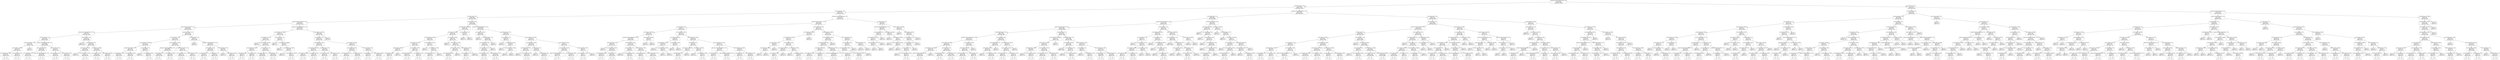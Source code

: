 digraph Tree {
node [shape=box, fontname="helvetica"] ;
edge [fontname="helvetica"] ;
0 [label="education_of_employee_High School <= 0.5\ngini = 0.444\nsamples = 20357\nvalue = [6757, 13600]"] ;
1 [label="has_job_experience <= 0.5\ngini = 0.404\nsamples = 17590\nvalue = [4937, 12653]"] ;
0 -> 1 [labeldistance=2.5, labelangle=45, headlabel="True"] ;
2 [label="unit_of_wage_Hour <= 0.5\ngini = 0.481\nsamples = 7373\nvalue = [2971, 4402]"] ;
1 -> 2 ;
3 [label="continent_Europe <= 0.5\ngini = 0.463\nsamples = 6467\nvalue = [2357, 4110]"] ;
2 -> 3 ;
4 [label="region_of_employment_Midwest <= 0.5\ngini = 0.481\nsamples = 5473\nvalue = [2209, 3264]"] ;
3 -> 4 ;
5 [label="region_of_employment_South <= 0.5\ngini = 0.494\nsamples = 4324\nvalue = [1933, 2391]"] ;
4 -> 5 ;
6 [label="education_of_employee_Bachelor's <= 0.5\ngini = 0.5\nsamples = 2834\nvalue = [1441, 1393]"] ;
5 -> 6 ;
7 [label="full_time_position <= 0.5\ngini = 0.486\nsamples = 1418\nvalue = [591, 827]"] ;
6 -> 7 ;
8 [label="requires_job_training <= 0.5\ngini = 0.437\nsamples = 332\nvalue = [107, 225]"] ;
7 -> 8 ;
9 [label="hourly_wages <= 67.466\ngini = 0.429\nsamples = 327\nvalue = [102, 225]"] ;
8 -> 9 ;
10 [label="no_of_employees <= 1734.5\ngini = 0.405\nsamples = 248\nvalue = [70, 178]"] ;
9 -> 10 ;
11 [label="(...)"] ;
10 -> 11 ;
54 [label="(...)"] ;
10 -> 54 ;
153 [label="yrs_since_estab <= 125.0\ngini = 0.482\nsamples = 79\nvalue = [32, 47]"] ;
9 -> 153 ;
154 [label="(...)"] ;
153 -> 154 ;
211 [label="(...)"] ;
153 -> 211 ;
212 [label="gini = 0.0\nsamples = 5\nvalue = [5, 0]"] ;
8 -> 212 ;
213 [label="education_of_employee_Doctorate <= 0.5\ngini = 0.494\nsamples = 1086\nvalue = [484, 602]"] ;
7 -> 213 ;
214 [label="hourly_wages <= 28.032\ngini = 0.499\nsamples = 867\nvalue = [419, 448]"] ;
213 -> 214 ;
215 [label="yrs_since_estab <= 52.0\ngini = 0.491\nsamples = 309\nvalue = [175, 134]"] ;
214 -> 215 ;
216 [label="(...)"] ;
215 -> 216 ;
379 [label="(...)"] ;
215 -> 379 ;
418 [label="region_of_employment_Northeast <= 0.5\ngini = 0.492\nsamples = 558\nvalue = [244, 314]"] ;
214 -> 418 ;
419 [label="(...)"] ;
418 -> 419 ;
610 [label="(...)"] ;
418 -> 610 ;
773 [label="yrs_since_estab <= 11.5\ngini = 0.417\nsamples = 219\nvalue = [65, 154]"] ;
213 -> 773 ;
774 [label="no_of_employees <= 421.0\ngini = 0.497\nsamples = 56\nvalue = [26, 30]"] ;
773 -> 774 ;
775 [label="(...)"] ;
774 -> 775 ;
780 [label="(...)"] ;
774 -> 780 ;
809 [label="yrs_since_estab <= 164.0\ngini = 0.364\nsamples = 163\nvalue = [39, 124]"] ;
773 -> 809 ;
810 [label="(...)"] ;
809 -> 810 ;
887 [label="(...)"] ;
809 -> 887 ;
892 [label="full_time_position <= 0.5\ngini = 0.48\nsamples = 1416\nvalue = [850, 566]"] ;
6 -> 892 ;
893 [label="gini = 0.0\nsamples = 116\nvalue = [116, 0]"] ;
892 -> 893 ;
894 [label="yrs_since_estab <= 15.5\ngini = 0.492\nsamples = 1300\nvalue = [734, 566]"] ;
892 -> 894 ;
895 [label="hourly_wages <= 1.464\ngini = 0.499\nsamples = 463\nvalue = [239, 224]"] ;
894 -> 895 ;
896 [label="gini = 0.0\nsamples = 5\nvalue = [5, 0]"] ;
895 -> 896 ;
897 [label="no_of_employees <= 20745.0\ngini = 0.5\nsamples = 458\nvalue = [234, 224]"] ;
895 -> 897 ;
898 [label="(...)"] ;
897 -> 898 ;
1161 [label="(...)"] ;
897 -> 1161 ;
1168 [label="hourly_wages <= 89.802\ngini = 0.483\nsamples = 837\nvalue = [495, 342]"] ;
894 -> 1168 ;
1169 [label="hourly_wages <= 18.574\ngini = 0.48\nsamples = 800\nvalue = [480, 320]"] ;
1168 -> 1169 ;
1170 [label="(...)"] ;
1169 -> 1170 ;
1257 [label="(...)"] ;
1169 -> 1257 ;
1662 [label="hourly_wages <= 537.896\ngini = 0.482\nsamples = 37\nvalue = [15, 22]"] ;
1168 -> 1662 ;
1663 [label="(...)"] ;
1662 -> 1663 ;
1682 [label="(...)"] ;
1662 -> 1682 ;
1689 [label="requires_job_training <= 0.5\ngini = 0.442\nsamples = 1490\nvalue = [492, 998]"] ;
5 -> 1689 ;
1690 [label="full_time_position <= 0.5\ngini = 0.462\nsamples = 1145\nvalue = [414, 731]"] ;
1689 -> 1690 ;
1691 [label="no_of_employees <= 13969.0\ngini = 0.391\nsamples = 322\nvalue = [86, 236]"] ;
1690 -> 1691 ;
1692 [label="continent_North America <= 0.5\ngini = 0.373\nsamples = 306\nvalue = [76, 230]"] ;
1691 -> 1692 ;
1693 [label="no_of_employees <= 76.0\ngini = 0.335\nsamples = 244\nvalue = [52, 192]"] ;
1692 -> 1693 ;
1694 [label="(...)"] ;
1693 -> 1694 ;
1695 [label="(...)"] ;
1693 -> 1695 ;
1838 [label="no_of_employees <= 2266.5\ngini = 0.475\nsamples = 62\nvalue = [24, 38]"] ;
1692 -> 1838 ;
1839 [label="(...)"] ;
1838 -> 1839 ;
1860 [label="(...)"] ;
1838 -> 1860 ;
1877 [label="yrs_since_estab <= 7.0\ngini = 0.469\nsamples = 16\nvalue = [10, 6]"] ;
1691 -> 1877 ;
1878 [label="gini = 0.0\nsamples = 2\nvalue = [0, 2]"] ;
1877 -> 1878 ;
1879 [label="yrs_since_estab <= 108.0\ngini = 0.408\nsamples = 14\nvalue = [10, 4]"] ;
1877 -> 1879 ;
1880 [label="(...)"] ;
1879 -> 1880 ;
1885 [label="(...)"] ;
1879 -> 1885 ;
1886 [label="no_of_employees <= 3445.5\ngini = 0.479\nsamples = 823\nvalue = [328, 495]"] ;
1690 -> 1886 ;
1887 [label="education_of_employee_Doctorate <= 0.5\ngini = 0.489\nsamples = 660\nvalue = [281, 379]"] ;
1886 -> 1887 ;
1888 [label="yrs_since_estab <= 6.5\ngini = 0.493\nsamples = 622\nvalue = [273, 349]"] ;
1887 -> 1888 ;
1889 [label="(...)"] ;
1888 -> 1889 ;
1936 [label="(...)"] ;
1888 -> 1936 ;
2299 [label="no_of_employees <= 1598.0\ngini = 0.332\nsamples = 38\nvalue = [8, 30]"] ;
1887 -> 2299 ;
2300 [label="(...)"] ;
2299 -> 2300 ;
2303 [label="(...)"] ;
2299 -> 2303 ;
2312 [label="continent_North America <= 0.5\ngini = 0.41\nsamples = 163\nvalue = [47, 116]"] ;
1886 -> 2312 ;
2313 [label="yrs_since_estab <= 12.5\ngini = 0.377\nsamples = 139\nvalue = [35, 104]"] ;
2312 -> 2313 ;
2314 [label="(...)"] ;
2313 -> 2314 ;
2337 [label="(...)"] ;
2313 -> 2337 ;
2394 [label="no_of_employees <= 5259.5\ngini = 0.5\nsamples = 24\nvalue = [12, 12]"] ;
2312 -> 2394 ;
2395 [label="(...)"] ;
2394 -> 2395 ;
2408 [label="(...)"] ;
2394 -> 2408 ;
2409 [label="full_time_position <= 0.5\ngini = 0.35\nsamples = 345\nvalue = [78, 267]"] ;
1689 -> 2409 ;
2410 [label="gini = 0.0\nsamples = 5\nvalue = [5, 0]"] ;
2409 -> 2410 ;
2411 [label="education_of_employee_Doctorate <= 0.5\ngini = 0.337\nsamples = 340\nvalue = [73, 267]"] ;
2409 -> 2411 ;
2412 [label="hourly_wages <= 20.95\ngini = 0.364\nsamples = 288\nvalue = [69, 219]"] ;
2411 -> 2412 ;
2413 [label="yrs_since_estab <= 17.5\ngini = 0.473\nsamples = 39\nvalue = [15, 24]"] ;
2412 -> 2413 ;
2414 [label="(...)"] ;
2413 -> 2414 ;
2427 [label="(...)"] ;
2413 -> 2427 ;
2440 [label="yrs_since_estab <= 10.5\ngini = 0.34\nsamples = 249\nvalue = [54, 195]"] ;
2412 -> 2440 ;
2441 [label="(...)"] ;
2440 -> 2441 ;
2462 [label="(...)"] ;
2440 -> 2462 ;
2563 [label="no_of_employees <= 79.0\ngini = 0.142\nsamples = 52\nvalue = [4, 48]"] ;
2411 -> 2563 ;
2564 [label="gini = 0.0\nsamples = 1\nvalue = [1, 0]"] ;
2563 -> 2564 ;
2565 [label="hourly_wages <= 41.586\ngini = 0.111\nsamples = 51\nvalue = [3, 48]"] ;
2563 -> 2565 ;
2566 [label="(...)"] ;
2565 -> 2566 ;
2567 [label="(...)"] ;
2565 -> 2567 ;
2578 [label="education_of_employee_Bachelor's <= 0.5\ngini = 0.365\nsamples = 1149\nvalue = [276, 873]"] ;
4 -> 2578 ;
2579 [label="no_of_employees <= 47949.0\ngini = 0.33\nsamples = 743\nvalue = [155, 588]"] ;
2578 -> 2579 ;
2580 [label="hourly_wages <= 2.114\ngini = 0.322\nsamples = 730\nvalue = [147, 583]"] ;
2579 -> 2580 ;
2581 [label="gini = 0.0\nsamples = 3\nvalue = [3, 0]"] ;
2580 -> 2581 ;
2582 [label="hourly_wages <= 15.926\ngini = 0.318\nsamples = 727\nvalue = [144, 583]"] ;
2580 -> 2582 ;
2583 [label="no_of_employees <= 344.5\ngini = 0.131\nsamples = 57\nvalue = [4, 53]"] ;
2582 -> 2583 ;
2584 [label="hourly_wages <= 8.57\ngini = 0.444\nsamples = 3\nvalue = [1, 2]"] ;
2583 -> 2584 ;
2585 [label="(...)"] ;
2584 -> 2585 ;
2586 [label="(...)"] ;
2584 -> 2586 ;
2587 [label="hourly_wages <= 4.99\ngini = 0.105\nsamples = 54\nvalue = [3, 51]"] ;
2583 -> 2587 ;
2588 [label="(...)"] ;
2587 -> 2588 ;
2595 [label="(...)"] ;
2587 -> 2595 ;
2600 [label="yrs_since_estab <= 21.5\ngini = 0.331\nsamples = 670\nvalue = [140, 530]"] ;
2582 -> 2600 ;
2601 [label="hourly_wages <= 16.179\ngini = 0.288\nsamples = 390\nvalue = [68, 322]"] ;
2600 -> 2601 ;
2602 [label="(...)"] ;
2601 -> 2602 ;
2603 [label="(...)"] ;
2601 -> 2603 ;
2772 [label="yrs_since_estab <= 137.5\ngini = 0.382\nsamples = 280\nvalue = [72, 208]"] ;
2600 -> 2772 ;
2773 [label="(...)"] ;
2772 -> 2773 ;
2916 [label="(...)"] ;
2772 -> 2916 ;
2925 [label="full_time_position <= 0.5\ngini = 0.473\nsamples = 13\nvalue = [8, 5]"] ;
2579 -> 2925 ;
2926 [label="gini = 0.0\nsamples = 4\nvalue = [4, 0]"] ;
2925 -> 2926 ;
2927 [label="no_of_employees <= 63368.0\ngini = 0.494\nsamples = 9\nvalue = [4, 5]"] ;
2925 -> 2927 ;
2928 [label="gini = 0.0\nsamples = 2\nvalue = [2, 0]"] ;
2927 -> 2928 ;
2929 [label="no_of_employees <= 73100.5\ngini = 0.408\nsamples = 7\nvalue = [2, 5]"] ;
2927 -> 2929 ;
2930 [label="gini = 0.0\nsamples = 3\nvalue = [0, 3]"] ;
2929 -> 2930 ;
2931 [label="no_of_employees <= 93139.5\ngini = 0.5\nsamples = 4\nvalue = [2, 2]"] ;
2929 -> 2931 ;
2932 [label="(...)"] ;
2931 -> 2932 ;
2933 [label="(...)"] ;
2931 -> 2933 ;
2934 [label="hourly_wages <= 1367.194\ngini = 0.418\nsamples = 406\nvalue = [121, 285]"] ;
2578 -> 2934 ;
2935 [label="yrs_since_estab <= 27.5\ngini = 0.413\nsamples = 402\nvalue = [117, 285]"] ;
2934 -> 2935 ;
2936 [label="no_of_employees <= 1951.5\ngini = 0.444\nsamples = 247\nvalue = [82, 165]"] ;
2935 -> 2936 ;
2937 [label="no_of_employees <= 1218.0\ngini = 0.481\nsamples = 127\nvalue = [51, 76]"] ;
2936 -> 2937 ;
2938 [label="hourly_wages <= 30.358\ngini = 0.43\nsamples = 83\nvalue = [26, 57]"] ;
2937 -> 2938 ;
2939 [label="(...)"] ;
2938 -> 2939 ;
2966 [label="(...)"] ;
2938 -> 2966 ;
2997 [label="hourly_wages <= 69.145\ngini = 0.491\nsamples = 44\nvalue = [25, 19]"] ;
2937 -> 2997 ;
2998 [label="(...)"] ;
2997 -> 2998 ;
3023 [label="(...)"] ;
2997 -> 3023 ;
3024 [label="yrs_since_estab <= 23.5\ngini = 0.383\nsamples = 120\nvalue = [31, 89]"] ;
2936 -> 3024 ;
3025 [label="hourly_wages <= 53.289\ngini = 0.359\nsamples = 115\nvalue = [27, 88]"] ;
3024 -> 3025 ;
3026 [label="(...)"] ;
3025 -> 3026 ;
3055 [label="(...)"] ;
3025 -> 3055 ;
3080 [label="hourly_wages <= 62.161\ngini = 0.32\nsamples = 5\nvalue = [4, 1]"] ;
3024 -> 3080 ;
3081 [label="(...)"] ;
3080 -> 3081 ;
3082 [label="(...)"] ;
3080 -> 3082 ;
3083 [label="hourly_wages <= 49.984\ngini = 0.35\nsamples = 155\nvalue = [35, 120]"] ;
2935 -> 3083 ;
3084 [label="hourly_wages <= 33.256\ngini = 0.429\nsamples = 93\nvalue = [29, 64]"] ;
3083 -> 3084 ;
3085 [label="no_of_employees <= 249.0\ngini = 0.33\nsamples = 48\nvalue = [10, 38]"] ;
3084 -> 3085 ;
3086 [label="(...)"] ;
3085 -> 3086 ;
3087 [label="(...)"] ;
3085 -> 3087 ;
3104 [label="hourly_wages <= 37.111\ngini = 0.488\nsamples = 45\nvalue = [19, 26]"] ;
3084 -> 3104 ;
3105 [label="(...)"] ;
3104 -> 3105 ;
3112 [label="(...)"] ;
3104 -> 3112 ;
3131 [label="yrs_since_estab <= 40.5\ngini = 0.175\nsamples = 62\nvalue = [6, 56]"] ;
3083 -> 3131 ;
3132 [label="yrs_since_estab <= 37.5\ngini = 0.351\nsamples = 22\nvalue = [5, 17]"] ;
3131 -> 3132 ;
3133 [label="(...)"] ;
3132 -> 3133 ;
3138 [label="(...)"] ;
3132 -> 3138 ;
3141 [label="hourly_wages <= 59.926\ngini = 0.049\nsamples = 40\nvalue = [1, 39]"] ;
3131 -> 3141 ;
3142 [label="(...)"] ;
3141 -> 3142 ;
3145 [label="(...)"] ;
3141 -> 3145 ;
3146 [label="gini = 0.0\nsamples = 4\nvalue = [4, 0]"] ;
2934 -> 3146 ;
3147 [label="hourly_wages <= 16.08\ngini = 0.253\nsamples = 994\nvalue = [148, 846]"] ;
3 -> 3147 ;
3148 [label="no_of_employees <= 186992.0\ngini = 0.146\nsamples = 302\nvalue = [24, 278]"] ;
3147 -> 3148 ;
3149 [label="hourly_wages <= 10.808\ngini = 0.136\nsamples = 299\nvalue = [22, 277]"] ;
3148 -> 3149 ;
3150 [label="no_of_employees <= 4284.5\ngini = 0.093\nsamples = 184\nvalue = [9, 175]"] ;
3149 -> 3150 ;
3151 [label="hourly_wages <= 0.766\ngini = 0.055\nsamples = 142\nvalue = [4, 138]"] ;
3150 -> 3151 ;
3152 [label="hourly_wages <= 0.693\ngini = 0.278\nsamples = 12\nvalue = [2, 10]"] ;
3151 -> 3152 ;
3153 [label="hourly_wages <= 0.353\ngini = 0.165\nsamples = 11\nvalue = [1, 10]"] ;
3152 -> 3153 ;
3154 [label="(...)"] ;
3153 -> 3154 ;
3155 [label="(...)"] ;
3153 -> 3155 ;
3158 [label="gini = 0.0\nsamples = 1\nvalue = [1, 0]"] ;
3152 -> 3158 ;
3159 [label="yrs_since_estab <= 109.5\ngini = 0.03\nsamples = 130\nvalue = [2, 128]"] ;
3151 -> 3159 ;
3160 [label="requires_job_training <= 0.5\ngini = 0.017\nsamples = 120\nvalue = [1, 119]"] ;
3159 -> 3160 ;
3161 [label="(...)"] ;
3160 -> 3161 ;
3162 [label="(...)"] ;
3160 -> 3162 ;
3169 [label="yrs_since_estab <= 115.5\ngini = 0.18\nsamples = 10\nvalue = [1, 9]"] ;
3159 -> 3169 ;
3170 [label="(...)"] ;
3169 -> 3170 ;
3171 [label="(...)"] ;
3169 -> 3171 ;
3172 [label="no_of_employees <= 4313.0\ngini = 0.21\nsamples = 42\nvalue = [5, 37]"] ;
3150 -> 3172 ;
3173 [label="gini = 0.0\nsamples = 1\nvalue = [1, 0]"] ;
3172 -> 3173 ;
3174 [label="yrs_since_estab <= 149.5\ngini = 0.176\nsamples = 41\nvalue = [4, 37]"] ;
3172 -> 3174 ;
3175 [label="no_of_employees <= 5272.5\ngini = 0.139\nsamples = 40\nvalue = [3, 37]"] ;
3174 -> 3175 ;
3176 [label="(...)"] ;
3175 -> 3176 ;
3187 [label="(...)"] ;
3175 -> 3187 ;
3188 [label="gini = 0.0\nsamples = 1\nvalue = [1, 0]"] ;
3174 -> 3188 ;
3189 [label="hourly_wages <= 10.866\ngini = 0.201\nsamples = 115\nvalue = [13, 102]"] ;
3149 -> 3189 ;
3190 [label="gini = 0.0\nsamples = 2\nvalue = [2, 0]"] ;
3189 -> 3190 ;
3191 [label="hourly_wages <= 14.354\ngini = 0.176\nsamples = 113\nvalue = [11, 102]"] ;
3189 -> 3191 ;
3192 [label="hourly_wages <= 14.325\ngini = 0.219\nsamples = 80\nvalue = [10, 70]"] ;
3191 -> 3192 ;
3193 [label="no_of_employees <= 155.5\ngini = 0.202\nsamples = 79\nvalue = [9, 70]"] ;
3192 -> 3193 ;
3194 [label="(...)"] ;
3193 -> 3194 ;
3197 [label="(...)"] ;
3193 -> 3197 ;
3222 [label="gini = 0.0\nsamples = 1\nvalue = [1, 0]"] ;
3192 -> 3222 ;
3223 [label="no_of_employees <= 426.0\ngini = 0.059\nsamples = 33\nvalue = [1, 32]"] ;
3191 -> 3223 ;
3224 [label="yrs_since_estab <= 42.0\ngini = 0.375\nsamples = 4\nvalue = [1, 3]"] ;
3223 -> 3224 ;
3225 [label="(...)"] ;
3224 -> 3225 ;
3226 [label="(...)"] ;
3224 -> 3226 ;
3227 [label="gini = 0.0\nsamples = 29\nvalue = [0, 29]"] ;
3223 -> 3227 ;
3228 [label="yrs_since_estab <= 37.0\ngini = 0.444\nsamples = 3\nvalue = [2, 1]"] ;
3148 -> 3228 ;
3229 [label="gini = 0.0\nsamples = 1\nvalue = [0, 1]"] ;
3228 -> 3229 ;
3230 [label="gini = 0.0\nsamples = 2\nvalue = [2, 0]"] ;
3228 -> 3230 ;
3231 [label="education_of_employee_Bachelor's <= 0.5\ngini = 0.294\nsamples = 692\nvalue = [124, 568]"] ;
3147 -> 3231 ;
3232 [label="hourly_wages <= 16.227\ngini = 0.239\nsamples = 410\nvalue = [57, 353]"] ;
3231 -> 3232 ;
3233 [label="gini = 0.0\nsamples = 2\nvalue = [2, 0]"] ;
3232 -> 3233 ;
3234 [label="unit_of_wage_Month <= 0.5\ngini = 0.233\nsamples = 408\nvalue = [55, 353]"] ;
3232 -> 3234 ;
3235 [label="yrs_since_estab <= 198.5\ngini = 0.23\nsamples = 407\nvalue = [54, 353]"] ;
3234 -> 3235 ;
3236 [label="yrs_since_estab <= 11.5\ngini = 0.227\nsamples = 406\nvalue = [53, 353]"] ;
3235 -> 3236 ;
3237 [label="no_of_employees <= 59.5\ngini = 0.115\nsamples = 98\nvalue = [6, 92]"] ;
3236 -> 3237 ;
3238 [label="(...)"] ;
3237 -> 3238 ;
3239 [label="(...)"] ;
3237 -> 3239 ;
3260 [label="no_of_employees <= 2625.0\ngini = 0.259\nsamples = 308\nvalue = [47, 261]"] ;
3236 -> 3260 ;
3261 [label="(...)"] ;
3260 -> 3261 ;
3334 [label="(...)"] ;
3260 -> 3334 ;
3387 [label="gini = 0.0\nsamples = 1\nvalue = [1, 0]"] ;
3235 -> 3387 ;
3388 [label="gini = 0.0\nsamples = 1\nvalue = [1, 0]"] ;
3234 -> 3388 ;
3389 [label="full_time_position <= 0.5\ngini = 0.362\nsamples = 282\nvalue = [67, 215]"] ;
3231 -> 3389 ;
3390 [label="yrs_since_estab <= 14.0\ngini = 0.397\nsamples = 11\nvalue = [8, 3]"] ;
3389 -> 3390 ;
3391 [label="gini = 0.0\nsamples = 2\nvalue = [0, 2]"] ;
3390 -> 3391 ;
3392 [label="yrs_since_estab <= 136.5\ngini = 0.198\nsamples = 9\nvalue = [8, 1]"] ;
3390 -> 3392 ;
3393 [label="gini = 0.0\nsamples = 7\nvalue = [7, 0]"] ;
3392 -> 3393 ;
3394 [label="no_of_employees <= 2269.0\ngini = 0.5\nsamples = 2\nvalue = [1, 1]"] ;
3392 -> 3394 ;
3395 [label="gini = 0.0\nsamples = 1\nvalue = [1, 0]"] ;
3394 -> 3395 ;
3396 [label="gini = 0.0\nsamples = 1\nvalue = [0, 1]"] ;
3394 -> 3396 ;
3397 [label="no_of_employees <= 2548.0\ngini = 0.341\nsamples = 271\nvalue = [59, 212]"] ;
3389 -> 3397 ;
3398 [label="no_of_employees <= 1948.0\ngini = 0.402\nsamples = 158\nvalue = [44, 114]"] ;
3397 -> 3398 ;
3399 [label="no_of_employees <= 51.5\ngini = 0.357\nsamples = 129\nvalue = [30, 99]"] ;
3398 -> 3399 ;
3400 [label="gini = 0.0\nsamples = 2\nvalue = [2, 0]"] ;
3399 -> 3400 ;
3401 [label="hourly_wages <= 44.763\ngini = 0.344\nsamples = 127\nvalue = [28, 99]"] ;
3399 -> 3401 ;
3402 [label="(...)"] ;
3401 -> 3402 ;
3431 [label="(...)"] ;
3401 -> 3431 ;
3464 [label="yrs_since_estab <= 7.5\ngini = 0.499\nsamples = 29\nvalue = [14, 15]"] ;
3398 -> 3464 ;
3465 [label="gini = 0.0\nsamples = 3\nvalue = [3, 0]"] ;
3464 -> 3465 ;
3466 [label="yrs_since_estab <= 95.0\ngini = 0.488\nsamples = 26\nvalue = [11, 15]"] ;
3464 -> 3466 ;
3467 [label="(...)"] ;
3466 -> 3467 ;
3486 [label="(...)"] ;
3466 -> 3486 ;
3487 [label="yrs_since_estab <= 102.0\ngini = 0.23\nsamples = 113\nvalue = [15, 98]"] ;
3397 -> 3487 ;
3488 [label="no_of_employees <= 3192.0\ngini = 0.206\nsamples = 103\nvalue = [12, 91]"] ;
3487 -> 3488 ;
3489 [label="region_of_employment_Midwest <= 0.5\ngini = 0.064\nsamples = 30\nvalue = [1, 29]"] ;
3488 -> 3489 ;
3490 [label="(...)"] ;
3489 -> 3490 ;
3491 [label="(...)"] ;
3489 -> 3491 ;
3494 [label="no_of_employees <= 3280.5\ngini = 0.256\nsamples = 73\nvalue = [11, 62]"] ;
3488 -> 3494 ;
3495 [label="(...)"] ;
3494 -> 3495 ;
3496 [label="(...)"] ;
3494 -> 3496 ;
3521 [label="yrs_since_estab <= 170.0\ngini = 0.42\nsamples = 10\nvalue = [3, 7]"] ;
3487 -> 3521 ;
3522 [label="no_of_employees <= 3169.5\ngini = 0.5\nsamples = 6\nvalue = [3, 3]"] ;
3521 -> 3522 ;
3523 [label="(...)"] ;
3522 -> 3523 ;
3524 [label="(...)"] ;
3522 -> 3524 ;
3529 [label="gini = 0.0\nsamples = 4\nvalue = [0, 4]"] ;
3521 -> 3529 ;
3530 [label="education_of_employee_Doctorate <= 0.5\ngini = 0.437\nsamples = 906\nvalue = [614, 292]"] ;
2 -> 3530 ;
3531 [label="region_of_employment_South <= 0.5\ngini = 0.424\nsamples = 852\nvalue = [592, 260]"] ;
3530 -> 3531 ;
3532 [label="yrs_since_estab <= 44.5\ngini = 0.4\nsamples = 579\nvalue = [419, 160]"] ;
3531 -> 3532 ;
3533 [label="hourly_wages <= 973.827\ngini = 0.363\nsamples = 420\nvalue = [320, 100]"] ;
3532 -> 3533 ;
3534 [label="education_of_employee_Bachelor's <= 0.5\ngini = 0.356\nsamples = 414\nvalue = [318, 96]"] ;
3533 -> 3534 ;
3535 [label="full_time_position <= 0.5\ngini = 0.402\nsamples = 172\nvalue = [124, 48]"] ;
3534 -> 3535 ;
3536 [label="gini = 0.0\nsamples = 2\nvalue = [0, 2]"] ;
3535 -> 3536 ;
3537 [label="no_of_employees <= 530.5\ngini = 0.395\nsamples = 170\nvalue = [124, 46]"] ;
3535 -> 3537 ;
3538 [label="no_of_employees <= 384.5\ngini = 0.497\nsamples = 26\nvalue = [14, 12]"] ;
3537 -> 3538 ;
3539 [label="(...)"] ;
3538 -> 3539 ;
3552 [label="(...)"] ;
3538 -> 3552 ;
3557 [label="continent_Asia <= 0.5\ngini = 0.361\nsamples = 144\nvalue = [110, 34]"] ;
3537 -> 3557 ;
3558 [label="(...)"] ;
3557 -> 3558 ;
3577 [label="(...)"] ;
3557 -> 3577 ;
3624 [label="no_of_employees <= 619.5\ngini = 0.318\nsamples = 242\nvalue = [194, 48]"] ;
3534 -> 3624 ;
3625 [label="yrs_since_estab <= 17.5\ngini = 0.13\nsamples = 43\nvalue = [40, 3]"] ;
3624 -> 3625 ;
3626 [label="gini = 0.0\nsamples = 22\nvalue = [22, 0]"] ;
3625 -> 3626 ;
3627 [label="no_of_employees <= 466.5\ngini = 0.245\nsamples = 21\nvalue = [18, 3]"] ;
3625 -> 3627 ;
3628 [label="(...)"] ;
3627 -> 3628 ;
3637 [label="(...)"] ;
3627 -> 3637 ;
3638 [label="no_of_employees <= 720.0\ngini = 0.35\nsamples = 199\nvalue = [154, 45]"] ;
3624 -> 3638 ;
3639 [label="hourly_wages <= 84.541\ngini = 0.408\nsamples = 7\nvalue = [2, 5]"] ;
3638 -> 3639 ;
3640 [label="(...)"] ;
3639 -> 3640 ;
3641 [label="(...)"] ;
3639 -> 3641 ;
3644 [label="continent_North America <= 0.5\ngini = 0.33\nsamples = 192\nvalue = [152, 40]"] ;
3638 -> 3644 ;
3645 [label="(...)"] ;
3644 -> 3645 ;
3708 [label="(...)"] ;
3644 -> 3708 ;
3733 [label="hourly_wages <= 989.061\ngini = 0.444\nsamples = 6\nvalue = [2, 4]"] ;
3533 -> 3733 ;
3734 [label="gini = 0.0\nsamples = 4\nvalue = [0, 4]"] ;
3733 -> 3734 ;
3735 [label="gini = 0.0\nsamples = 2\nvalue = [2, 0]"] ;
3733 -> 3735 ;
3736 [label="no_of_employees <= 660.5\ngini = 0.47\nsamples = 159\nvalue = [99, 60]"] ;
3532 -> 3736 ;
3737 [label="yrs_since_estab <= 130.0\ngini = 0.245\nsamples = 21\nvalue = [18, 3]"] ;
3736 -> 3737 ;
3738 [label="no_of_employees <= 471.5\ngini = 0.105\nsamples = 18\nvalue = [17, 1]"] ;
3737 -> 3738 ;
3739 [label="gini = 0.0\nsamples = 14\nvalue = [14, 0]"] ;
3738 -> 3739 ;
3740 [label="no_of_employees <= 500.0\ngini = 0.375\nsamples = 4\nvalue = [3, 1]"] ;
3738 -> 3740 ;
3741 [label="gini = 0.0\nsamples = 1\nvalue = [0, 1]"] ;
3740 -> 3741 ;
3742 [label="gini = 0.0\nsamples = 3\nvalue = [3, 0]"] ;
3740 -> 3742 ;
3743 [label="yrs_since_estab <= 165.0\ngini = 0.444\nsamples = 3\nvalue = [1, 2]"] ;
3737 -> 3743 ;
3744 [label="gini = 0.0\nsamples = 2\nvalue = [0, 2]"] ;
3743 -> 3744 ;
3745 [label="gini = 0.0\nsamples = 1\nvalue = [1, 0]"] ;
3743 -> 3745 ;
3746 [label="no_of_employees <= 1019.0\ngini = 0.485\nsamples = 138\nvalue = [81, 57]"] ;
3736 -> 3746 ;
3747 [label="continent_Asia <= 0.5\ngini = 0.48\nsamples = 20\nvalue = [8, 12]"] ;
3746 -> 3747 ;
3748 [label="hourly_wages <= 849.398\ngini = 0.32\nsamples = 10\nvalue = [2, 8]"] ;
3747 -> 3748 ;
3749 [label="full_time_position <= 0.5\ngini = 0.198\nsamples = 9\nvalue = [1, 8]"] ;
3748 -> 3749 ;
3750 [label="(...)"] ;
3749 -> 3750 ;
3751 [label="(...)"] ;
3749 -> 3751 ;
3752 [label="gini = 0.0\nsamples = 1\nvalue = [1, 0]"] ;
3748 -> 3752 ;
3753 [label="hourly_wages <= 166.226\ngini = 0.48\nsamples = 10\nvalue = [6, 4]"] ;
3747 -> 3753 ;
3754 [label="gini = 0.0\nsamples = 3\nvalue = [3, 0]"] ;
3753 -> 3754 ;
3755 [label="no_of_employees <= 936.5\ngini = 0.49\nsamples = 7\nvalue = [3, 4]"] ;
3753 -> 3755 ;
3756 [label="(...)"] ;
3755 -> 3756 ;
3761 [label="(...)"] ;
3755 -> 3761 ;
3762 [label="no_of_employees <= 2074.0\ngini = 0.472\nsamples = 118\nvalue = [73, 45]"] ;
3746 -> 3762 ;
3763 [label="education_of_employee_Bachelor's <= 0.5\ngini = 0.391\nsamples = 45\nvalue = [33, 12]"] ;
3762 -> 3763 ;
3764 [label="yrs_since_estab <= 93.0\ngini = 0.484\nsamples = 17\nvalue = [10, 7]"] ;
3763 -> 3764 ;
3765 [label="(...)"] ;
3764 -> 3765 ;
3772 [label="(...)"] ;
3764 -> 3772 ;
3775 [label="region_of_employment_Midwest <= 0.5\ngini = 0.293\nsamples = 28\nvalue = [23, 5]"] ;
3763 -> 3775 ;
3776 [label="(...)"] ;
3775 -> 3776 ;
3789 [label="(...)"] ;
3775 -> 3789 ;
3790 [label="no_of_employees <= 2916.5\ngini = 0.495\nsamples = 73\nvalue = [40, 33]"] ;
3762 -> 3790 ;
3791 [label="hourly_wages <= 37.61\ngini = 0.475\nsamples = 31\nvalue = [12, 19]"] ;
3790 -> 3791 ;
3792 [label="(...)"] ;
3791 -> 3792 ;
3793 [label="(...)"] ;
3791 -> 3793 ;
3812 [label="yrs_since_estab <= 162.5\ngini = 0.444\nsamples = 42\nvalue = [28, 14]"] ;
3790 -> 3812 ;
3813 [label="(...)"] ;
3812 -> 3813 ;
3836 [label="(...)"] ;
3812 -> 3836 ;
3839 [label="hourly_wages <= 113.418\ngini = 0.464\nsamples = 273\nvalue = [173, 100]"] ;
3531 -> 3839 ;
3840 [label="no_of_employees <= 3518.5\ngini = 0.364\nsamples = 46\nvalue = [35, 11]"] ;
3839 -> 3840 ;
3841 [label="no_of_employees <= 462.5\ngini = 0.278\nsamples = 42\nvalue = [35, 7]"] ;
3840 -> 3841 ;
3842 [label="yrs_since_estab <= 17.5\ngini = 0.494\nsamples = 9\nvalue = [5, 4]"] ;
3841 -> 3842 ;
3843 [label="no_of_employees <= 246.5\ngini = 0.32\nsamples = 5\nvalue = [1, 4]"] ;
3842 -> 3843 ;
3844 [label="gini = 0.0\nsamples = 1\nvalue = [1, 0]"] ;
3843 -> 3844 ;
3845 [label="gini = 0.0\nsamples = 4\nvalue = [0, 4]"] ;
3843 -> 3845 ;
3846 [label="gini = 0.0\nsamples = 4\nvalue = [4, 0]"] ;
3842 -> 3846 ;
3847 [label="yrs_since_estab <= 144.5\ngini = 0.165\nsamples = 33\nvalue = [30, 3]"] ;
3841 -> 3847 ;
3848 [label="hourly_wages <= 12.206\ngini = 0.067\nsamples = 29\nvalue = [28, 1]"] ;
3847 -> 3848 ;
3849 [label="hourly_wages <= 8.876\ngini = 0.5\nsamples = 2\nvalue = [1, 1]"] ;
3848 -> 3849 ;
3850 [label="(...)"] ;
3849 -> 3850 ;
3851 [label="(...)"] ;
3849 -> 3851 ;
3852 [label="gini = 0.0\nsamples = 27\nvalue = [27, 0]"] ;
3848 -> 3852 ;
3853 [label="yrs_since_estab <= 146.5\ngini = 0.5\nsamples = 4\nvalue = [2, 2]"] ;
3847 -> 3853 ;
3854 [label="gini = 0.0\nsamples = 1\nvalue = [0, 1]"] ;
3853 -> 3854 ;
3855 [label="hourly_wages <= 60.208\ngini = 0.444\nsamples = 3\nvalue = [2, 1]"] ;
3853 -> 3855 ;
3856 [label="(...)"] ;
3855 -> 3856 ;
3857 [label="(...)"] ;
3855 -> 3857 ;
3860 [label="gini = 0.0\nsamples = 4\nvalue = [0, 4]"] ;
3840 -> 3860 ;
3861 [label="no_of_employees <= 3681.0\ngini = 0.477\nsamples = 227\nvalue = [138, 89]"] ;
3839 -> 3861 ;
3862 [label="no_of_employees <= 3632.5\ngini = 0.488\nsamples = 194\nvalue = [112, 82]"] ;
3861 -> 3862 ;
3863 [label="no_of_employees <= 994.5\ngini = 0.485\nsamples = 191\nvalue = [112, 79]"] ;
3862 -> 3863 ;
3864 [label="hourly_wages <= 784.324\ngini = 0.437\nsamples = 65\nvalue = [44, 21]"] ;
3863 -> 3864 ;
3865 [label="hourly_wages <= 118.62\ngini = 0.4\nsamples = 58\nvalue = [42, 16]"] ;
3864 -> 3865 ;
3866 [label="(...)"] ;
3865 -> 3866 ;
3867 [label="(...)"] ;
3865 -> 3867 ;
3904 [label="yrs_since_estab <= 12.0\ngini = 0.408\nsamples = 7\nvalue = [2, 5]"] ;
3864 -> 3904 ;
3905 [label="(...)"] ;
3904 -> 3905 ;
3906 [label="(...)"] ;
3904 -> 3906 ;
3907 [label="no_of_employees <= 1725.0\ngini = 0.497\nsamples = 126\nvalue = [68, 58]"] ;
3863 -> 3907 ;
3908 [label="education_of_employee_Bachelor's <= 0.5\ngini = 0.476\nsamples = 41\nvalue = [16, 25]"] ;
3907 -> 3908 ;
3909 [label="(...)"] ;
3908 -> 3909 ;
3922 [label="(...)"] ;
3908 -> 3922 ;
3939 [label="yrs_since_estab <= 173.5\ngini = 0.475\nsamples = 85\nvalue = [52, 33]"] ;
3907 -> 3939 ;
3940 [label="(...)"] ;
3939 -> 3940 ;
3993 [label="(...)"] ;
3939 -> 3993 ;
3994 [label="gini = 0.0\nsamples = 3\nvalue = [0, 3]"] ;
3862 -> 3994 ;
3995 [label="yrs_since_estab <= 29.0\ngini = 0.334\nsamples = 33\nvalue = [26, 7]"] ;
3861 -> 3995 ;
3996 [label="yrs_since_estab <= 25.0\ngini = 0.457\nsamples = 17\nvalue = [11, 6]"] ;
3995 -> 3996 ;
3997 [label="no_of_employees <= 7105.5\ngini = 0.391\nsamples = 15\nvalue = [11, 4]"] ;
3996 -> 3997 ;
3998 [label="no_of_employees <= 4713.5\ngini = 0.48\nsamples = 10\nvalue = [6, 4]"] ;
3997 -> 3998 ;
3999 [label="(...)"] ;
3998 -> 3999 ;
4004 [label="(...)"] ;
3998 -> 4004 ;
4005 [label="gini = 0.0\nsamples = 5\nvalue = [5, 0]"] ;
3997 -> 4005 ;
4006 [label="gini = 0.0\nsamples = 2\nvalue = [0, 2]"] ;
3996 -> 4006 ;
4007 [label="continent_Oceania <= 0.5\ngini = 0.117\nsamples = 16\nvalue = [15, 1]"] ;
3995 -> 4007 ;
4008 [label="gini = 0.0\nsamples = 15\nvalue = [15, 0]"] ;
4007 -> 4008 ;
4009 [label="gini = 0.0\nsamples = 1\nvalue = [0, 1]"] ;
4007 -> 4009 ;
4010 [label="continent_Asia <= 0.5\ngini = 0.483\nsamples = 54\nvalue = [22, 32]"] ;
3530 -> 4010 ;
4011 [label="region_of_employment_Northeast <= 0.5\ngini = 0.491\nsamples = 23\nvalue = [13, 10]"] ;
4010 -> 4011 ;
4012 [label="yrs_since_estab <= 42.5\ngini = 0.298\nsamples = 11\nvalue = [9, 2]"] ;
4011 -> 4012 ;
4013 [label="no_of_employees <= 1292.0\ngini = 0.18\nsamples = 10\nvalue = [9, 1]"] ;
4012 -> 4013 ;
4014 [label="no_of_employees <= 677.5\ngini = 0.444\nsamples = 3\nvalue = [2, 1]"] ;
4013 -> 4014 ;
4015 [label="gini = 0.0\nsamples = 2\nvalue = [2, 0]"] ;
4014 -> 4015 ;
4016 [label="gini = 0.0\nsamples = 1\nvalue = [0, 1]"] ;
4014 -> 4016 ;
4017 [label="gini = 0.0\nsamples = 7\nvalue = [7, 0]"] ;
4013 -> 4017 ;
4018 [label="gini = 0.0\nsamples = 1\nvalue = [0, 1]"] ;
4012 -> 4018 ;
4019 [label="hourly_wages <= 170.825\ngini = 0.444\nsamples = 12\nvalue = [4, 8]"] ;
4011 -> 4019 ;
4020 [label="gini = 0.0\nsamples = 4\nvalue = [0, 4]"] ;
4019 -> 4020 ;
4021 [label="hourly_wages <= 344.897\ngini = 0.5\nsamples = 8\nvalue = [4, 4]"] ;
4019 -> 4021 ;
4022 [label="gini = 0.0\nsamples = 3\nvalue = [3, 0]"] ;
4021 -> 4022 ;
4023 [label="hourly_wages <= 844.936\ngini = 0.32\nsamples = 5\nvalue = [1, 4]"] ;
4021 -> 4023 ;
4024 [label="gini = 0.0\nsamples = 4\nvalue = [0, 4]"] ;
4023 -> 4024 ;
4025 [label="gini = 0.0\nsamples = 1\nvalue = [1, 0]"] ;
4023 -> 4025 ;
4026 [label="hourly_wages <= 165.489\ngini = 0.412\nsamples = 31\nvalue = [9, 22]"] ;
4010 -> 4026 ;
4027 [label="gini = 0.0\nsamples = 7\nvalue = [0, 7]"] ;
4026 -> 4027 ;
4028 [label="hourly_wages <= 813.14\ngini = 0.469\nsamples = 24\nvalue = [9, 15]"] ;
4026 -> 4028 ;
4029 [label="yrs_since_estab <= 113.5\ngini = 0.495\nsamples = 20\nvalue = [9, 11]"] ;
4028 -> 4029 ;
4030 [label="yrs_since_estab <= 29.5\ngini = 0.498\nsamples = 17\nvalue = [9, 8]"] ;
4029 -> 4030 ;
4031 [label="yrs_since_estab <= 7.0\ngini = 0.444\nsamples = 12\nvalue = [4, 8]"] ;
4030 -> 4031 ;
4032 [label="gini = 0.0\nsamples = 1\nvalue = [1, 0]"] ;
4031 -> 4032 ;
4033 [label="no_of_employees <= 1820.5\ngini = 0.397\nsamples = 11\nvalue = [3, 8]"] ;
4031 -> 4033 ;
4034 [label="(...)"] ;
4033 -> 4034 ;
4039 [label="(...)"] ;
4033 -> 4039 ;
4040 [label="gini = 0.0\nsamples = 5\nvalue = [5, 0]"] ;
4030 -> 4040 ;
4041 [label="gini = 0.0\nsamples = 3\nvalue = [0, 3]"] ;
4029 -> 4041 ;
4042 [label="gini = 0.0\nsamples = 4\nvalue = [0, 4]"] ;
4028 -> 4042 ;
4043 [label="education_of_employee_Bachelor's <= 0.5\ngini = 0.311\nsamples = 10217\nvalue = [1966, 8251]"] ;
1 -> 4043 ;
4044 [label="unit_of_wage_Hour <= 0.5\ngini = 0.186\nsamples = 5490\nvalue = [570, 4920]"] ;
4043 -> 4044 ;
4045 [label="region_of_employment_Midwest <= 0.5\ngini = 0.173\nsamples = 5283\nvalue = [504, 4779]"] ;
4044 -> 4045 ;
4046 [label="region_of_employment_South <= 0.5\ngini = 0.196\nsamples = 4349\nvalue = [480, 3869]"] ;
4045 -> 4046 ;
4047 [label="continent_North America <= 0.5\ngini = 0.237\nsamples = 3002\nvalue = [413, 2589]"] ;
4046 -> 4047 ;
4048 [label="education_of_employee_Doctorate <= 0.5\ngini = 0.213\nsamples = 2531\nvalue = [307, 2224]"] ;
4047 -> 4048 ;
4049 [label="hourly_wages <= 14.298\ngini = 0.236\nsamples = 1971\nvalue = [269, 1702]"] ;
4048 -> 4049 ;
4050 [label="no_of_employees <= 215760.0\ngini = 0.162\nsamples = 349\nvalue = [31, 318]"] ;
4049 -> 4050 ;
4051 [label="region_of_employment_Island <= 0.5\ngini = 0.158\nsamples = 348\nvalue = [30, 318]"] ;
4050 -> 4051 ;
4052 [label="(...)"] ;
4051 -> 4052 ;
4149 [label="(...)"] ;
4051 -> 4149 ;
4152 [label="gini = 0.0\nsamples = 1\nvalue = [1, 0]"] ;
4050 -> 4152 ;
4153 [label="yrs_since_estab <= 8.5\ngini = 0.25\nsamples = 1622\nvalue = [238, 1384]"] ;
4049 -> 4153 ;
4154 [label="no_of_employees <= 138.0\ngini = 0.156\nsamples = 246\nvalue = [21, 225]"] ;
4153 -> 4154 ;
4155 [label="(...)"] ;
4154 -> 4155 ;
4158 [label="(...)"] ;
4154 -> 4158 ;
4217 [label="no_of_employees <= 48.0\ngini = 0.266\nsamples = 1376\nvalue = [217, 1159]"] ;
4153 -> 4217 ;
4218 [label="(...)"] ;
4217 -> 4218 ;
4223 [label="(...)"] ;
4217 -> 4223 ;
4762 [label="yrs_since_estab <= 209.5\ngini = 0.127\nsamples = 560\nvalue = [38, 522]"] ;
4048 -> 4762 ;
4763 [label="hourly_wages <= 65.069\ngini = 0.124\nsamples = 559\nvalue = [37, 522]"] ;
4762 -> 4763 ;
4764 [label="requires_job_training <= 0.5\ngini = 0.109\nsamples = 521\nvalue = [30, 491]"] ;
4763 -> 4764 ;
4765 [label="(...)"] ;
4764 -> 4765 ;
4852 [label="(...)"] ;
4764 -> 4852 ;
4875 [label="yrs_since_estab <= 5.0\ngini = 0.301\nsamples = 38\nvalue = [7, 31]"] ;
4763 -> 4875 ;
4876 [label="(...)"] ;
4875 -> 4876 ;
4879 [label="(...)"] ;
4875 -> 4879 ;
4894 [label="gini = 0.0\nsamples = 1\nvalue = [1, 0]"] ;
4762 -> 4894 ;
4895 [label="yrs_since_estab <= 66.0\ngini = 0.349\nsamples = 471\nvalue = [106, 365]"] ;
4047 -> 4895 ;
4896 [label="unit_of_wage_Month <= 0.5\ngini = 0.322\nsamples = 392\nvalue = [79, 313]"] ;
4895 -> 4896 ;
4897 [label="hourly_wages <= 0.615\ngini = 0.317\nsamples = 390\nvalue = [77, 313]"] ;
4896 -> 4897 ;
4898 [label="gini = 0.0\nsamples = 2\nvalue = [2, 0]"] ;
4897 -> 4898 ;
4899 [label="no_of_employees <= 3843.5\ngini = 0.312\nsamples = 388\nvalue = [75, 313]"] ;
4897 -> 4899 ;
4900 [label="(...)"] ;
4899 -> 4900 ;
5033 [label="(...)"] ;
4899 -> 5033 ;
5068 [label="gini = 0.0\nsamples = 2\nvalue = [2, 0]"] ;
4896 -> 5068 ;
5069 [label="no_of_employees <= 93671.0\ngini = 0.45\nsamples = 79\nvalue = [27, 52]"] ;
4895 -> 5069 ;
5070 [label="hourly_wages <= 41.55\ngini = 0.439\nsamples = 77\nvalue = [25, 52]"] ;
5069 -> 5070 ;
5071 [label="hourly_wages <= 13.147\ngini = 0.482\nsamples = 47\nvalue = [19, 28]"] ;
5070 -> 5071 ;
5072 [label="(...)"] ;
5071 -> 5072 ;
5081 [label="(...)"] ;
5071 -> 5081 ;
5102 [label="yrs_since_estab <= 132.5\ngini = 0.32\nsamples = 30\nvalue = [6, 24]"] ;
5070 -> 5102 ;
5103 [label="(...)"] ;
5102 -> 5103 ;
5116 [label="(...)"] ;
5102 -> 5116 ;
5121 [label="gini = 0.0\nsamples = 2\nvalue = [2, 0]"] ;
5069 -> 5121 ;
5122 [label="full_time_position <= 0.5\ngini = 0.095\nsamples = 1347\nvalue = [67, 1280]"] ;
4046 -> 5122 ;
5123 [label="no_of_employees <= 182055.0\ngini = 0.273\nsamples = 257\nvalue = [42, 215]"] ;
5122 -> 5123 ;
5124 [label="hourly_wages <= 14.535\ngini = 0.269\nsamples = 256\nvalue = [41, 215]"] ;
5123 -> 5124 ;
5125 [label="no_of_employees <= 358.5\ngini = 0.459\nsamples = 14\nvalue = [5, 9]"] ;
5124 -> 5125 ;
5126 [label="gini = 0.0\nsamples = 2\nvalue = [2, 0]"] ;
5125 -> 5126 ;
5127 [label="hourly_wages <= 12.338\ngini = 0.375\nsamples = 12\nvalue = [3, 9]"] ;
5125 -> 5127 ;
5128 [label="(...)"] ;
5127 -> 5128 ;
5133 [label="(...)"] ;
5127 -> 5133 ;
5136 [label="no_of_employees <= 5071.5\ngini = 0.253\nsamples = 242\nvalue = [36, 206]"] ;
5124 -> 5136 ;
5137 [label="no_of_employees <= 4090.0\ngini = 0.272\nsamples = 216\nvalue = [35, 181]"] ;
5136 -> 5137 ;
5138 [label="(...)"] ;
5137 -> 5138 ;
5211 [label="(...)"] ;
5137 -> 5211 ;
5222 [label="hourly_wages <= 80.822\ngini = 0.074\nsamples = 26\nvalue = [1, 25]"] ;
5136 -> 5222 ;
5223 [label="(...)"] ;
5222 -> 5223 ;
5224 [label="(...)"] ;
5222 -> 5224 ;
5225 [label="gini = 0.0\nsamples = 1\nvalue = [1, 0]"] ;
5123 -> 5225 ;
5226 [label="requires_job_training <= 0.5\ngini = 0.045\nsamples = 1090\nvalue = [25, 1065]"] ;
5122 -> 5226 ;
5227 [label="hourly_wages <= 970.679\ngini = 0.008\nsamples = 944\nvalue = [4, 940]"] ;
5226 -> 5227 ;
5228 [label="gini = 0.0\nsamples = 930\nvalue = [0, 930]"] ;
5227 -> 5228 ;
5229 [label="yrs_since_estab <= 37.0\ngini = 0.408\nsamples = 14\nvalue = [4, 10]"] ;
5227 -> 5229 ;
5230 [label="gini = 0.0\nsamples = 8\nvalue = [0, 8]"] ;
5229 -> 5230 ;
5231 [label="hourly_wages <= 1788.879\ngini = 0.444\nsamples = 6\nvalue = [4, 2]"] ;
5229 -> 5231 ;
5232 [label="(...)"] ;
5231 -> 5232 ;
5233 [label="(...)"] ;
5231 -> 5233 ;
5236 [label="no_of_employees <= 285.0\ngini = 0.246\nsamples = 146\nvalue = [21, 125]"] ;
5226 -> 5236 ;
5237 [label="yrs_since_estab <= 6.5\ngini = 0.473\nsamples = 13\nvalue = [5, 8]"] ;
5236 -> 5237 ;
5238 [label="gini = 0.0\nsamples = 3\nvalue = [3, 0]"] ;
5237 -> 5238 ;
5239 [label="no_of_employees <= 165.0\ngini = 0.32\nsamples = 10\nvalue = [2, 8]"] ;
5237 -> 5239 ;
5240 [label="(...)"] ;
5239 -> 5240 ;
5241 [label="(...)"] ;
5239 -> 5241 ;
5244 [label="no_of_employees <= 2004.5\ngini = 0.212\nsamples = 133\nvalue = [16, 117]"] ;
5236 -> 5244 ;
5245 [label="continent_Europe <= 0.5\ngini = 0.088\nsamples = 65\nvalue = [3, 62]"] ;
5244 -> 5245 ;
5246 [label="(...)"] ;
5245 -> 5246 ;
5251 [label="(...)"] ;
5245 -> 5251 ;
5258 [label="continent_Europe <= 0.5\ngini = 0.309\nsamples = 68\nvalue = [13, 55]"] ;
5244 -> 5258 ;
5259 [label="(...)"] ;
5258 -> 5259 ;
5288 [label="(...)"] ;
5258 -> 5288 ;
5289 [label="full_time_position <= 0.5\ngini = 0.05\nsamples = 934\nvalue = [24, 910]"] ;
4045 -> 5289 ;
5290 [label="no_of_employees <= 2926.5\ngini = 0.285\nsamples = 116\nvalue = [20, 96]"] ;
5289 -> 5290 ;
5291 [label="yrs_since_estab <= 1.5\ngini = 0.178\nsamples = 71\nvalue = [7, 64]"] ;
5290 -> 5291 ;
5292 [label="gini = 0.0\nsamples = 1\nvalue = [1, 0]"] ;
5291 -> 5292 ;
5293 [label="yrs_since_estab <= 130.5\ngini = 0.157\nsamples = 70\nvalue = [6, 64]"] ;
5291 -> 5293 ;
5294 [label="hourly_wages <= 24.984\ngini = 0.138\nsamples = 67\nvalue = [5, 62]"] ;
5293 -> 5294 ;
5295 [label="hourly_wages <= 22.892\ngini = 0.26\nsamples = 13\nvalue = [2, 11]"] ;
5294 -> 5295 ;
5296 [label="(...)"] ;
5295 -> 5296 ;
5301 [label="(...)"] ;
5295 -> 5301 ;
5302 [label="yrs_since_estab <= 16.5\ngini = 0.105\nsamples = 54\nvalue = [3, 51]"] ;
5294 -> 5302 ;
5303 [label="(...)"] ;
5302 -> 5303 ;
5314 [label="(...)"] ;
5302 -> 5314 ;
5315 [label="yrs_since_estab <= 151.0\ngini = 0.444\nsamples = 3\nvalue = [1, 2]"] ;
5293 -> 5315 ;
5316 [label="gini = 0.0\nsamples = 1\nvalue = [1, 0]"] ;
5315 -> 5316 ;
5317 [label="gini = 0.0\nsamples = 2\nvalue = [0, 2]"] ;
5315 -> 5317 ;
5318 [label="yrs_since_estab <= 8.0\ngini = 0.411\nsamples = 45\nvalue = [13, 32]"] ;
5290 -> 5318 ;
5319 [label="gini = 0.0\nsamples = 6\nvalue = [0, 6]"] ;
5318 -> 5319 ;
5320 [label="no_of_employees <= 3064.0\ngini = 0.444\nsamples = 39\nvalue = [13, 26]"] ;
5318 -> 5320 ;
5321 [label="gini = 0.0\nsamples = 2\nvalue = [2, 0]"] ;
5320 -> 5321 ;
5322 [label="hourly_wages <= 28.755\ngini = 0.418\nsamples = 37\nvalue = [11, 26]"] ;
5320 -> 5322 ;
5323 [label="gini = 0.0\nsamples = 8\nvalue = [0, 8]"] ;
5322 -> 5323 ;
5324 [label="hourly_wages <= 40.771\ngini = 0.471\nsamples = 29\nvalue = [11, 18]"] ;
5322 -> 5324 ;
5325 [label="(...)"] ;
5324 -> 5325 ;
5328 [label="(...)"] ;
5324 -> 5328 ;
5347 [label="hourly_wages <= 2646.514\ngini = 0.01\nsamples = 818\nvalue = [4, 814]"] ;
5289 -> 5347 ;
5348 [label="requires_job_training <= 0.5\ngini = 0.007\nsamples = 816\nvalue = [3, 813]"] ;
5347 -> 5348 ;
5349 [label="gini = 0.0\nsamples = 786\nvalue = [0, 786]"] ;
5348 -> 5349 ;
5350 [label="no_of_employees <= 437.5\ngini = 0.18\nsamples = 30\nvalue = [3, 27]"] ;
5348 -> 5350 ;
5351 [label="hourly_wages <= 24.734\ngini = 0.444\nsamples = 3\nvalue = [2, 1]"] ;
5350 -> 5351 ;
5352 [label="gini = 0.0\nsamples = 1\nvalue = [0, 1]"] ;
5351 -> 5352 ;
5353 [label="gini = 0.0\nsamples = 2\nvalue = [2, 0]"] ;
5351 -> 5353 ;
5354 [label="yrs_since_estab <= 10.5\ngini = 0.071\nsamples = 27\nvalue = [1, 26]"] ;
5350 -> 5354 ;
5355 [label="hourly_wages <= 29.991\ngini = 0.32\nsamples = 5\nvalue = [1, 4]"] ;
5354 -> 5355 ;
5356 [label="(...)"] ;
5355 -> 5356 ;
5357 [label="(...)"] ;
5355 -> 5357 ;
5358 [label="gini = 0.0\nsamples = 22\nvalue = [0, 22]"] ;
5354 -> 5358 ;
5359 [label="hourly_wages <= 3679.82\ngini = 0.5\nsamples = 2\nvalue = [1, 1]"] ;
5347 -> 5359 ;
5360 [label="gini = 0.0\nsamples = 1\nvalue = [1, 0]"] ;
5359 -> 5360 ;
5361 [label="gini = 0.0\nsamples = 1\nvalue = [0, 1]"] ;
5359 -> 5361 ;
5362 [label="continent_North America <= 0.5\ngini = 0.434\nsamples = 207\nvalue = [66, 141]"] ;
4044 -> 5362 ;
5363 [label="hourly_wages <= 5.034\ngini = 0.384\nsamples = 158\nvalue = [41, 117]"] ;
5362 -> 5363 ;
5364 [label="gini = 0.0\nsamples = 1\nvalue = [1, 0]"] ;
5363 -> 5364 ;
5365 [label="no_of_employees <= 84.0\ngini = 0.38\nsamples = 157\nvalue = [40, 117]"] ;
5363 -> 5365 ;
5366 [label="gini = 0.0\nsamples = 1\nvalue = [1, 0]"] ;
5365 -> 5366 ;
5367 [label="no_of_employees <= 146.0\ngini = 0.375\nsamples = 156\nvalue = [39, 117]"] ;
5365 -> 5367 ;
5368 [label="gini = 0.0\nsamples = 7\nvalue = [0, 7]"] ;
5367 -> 5368 ;
5369 [label="no_of_employees <= 174.0\ngini = 0.386\nsamples = 149\nvalue = [39, 110]"] ;
5367 -> 5369 ;
5370 [label="gini = 0.0\nsamples = 1\nvalue = [1, 0]"] ;
5369 -> 5370 ;
5371 [label="no_of_employees <= 5679.0\ngini = 0.382\nsamples = 148\nvalue = [38, 110]"] ;
5369 -> 5371 ;
5372 [label="no_of_employees <= 4357.0\ngini = 0.394\nsamples = 141\nvalue = [38, 103]"] ;
5371 -> 5372 ;
5373 [label="(...)"] ;
5372 -> 5373 ;
5438 [label="(...)"] ;
5372 -> 5438 ;
5443 [label="gini = 0.0\nsamples = 7\nvalue = [0, 7]"] ;
5371 -> 5443 ;
5444 [label="hourly_wages <= 52.902\ngini = 0.5\nsamples = 49\nvalue = [25, 24]"] ;
5362 -> 5444 ;
5445 [label="gini = 0.0\nsamples = 3\nvalue = [0, 3]"] ;
5444 -> 5445 ;
5446 [label="no_of_employees <= 211.5\ngini = 0.496\nsamples = 46\nvalue = [25, 21]"] ;
5444 -> 5446 ;
5447 [label="gini = 0.0\nsamples = 3\nvalue = [3, 0]"] ;
5446 -> 5447 ;
5448 [label="hourly_wages <= 516.491\ngini = 0.5\nsamples = 43\nvalue = [22, 21]"] ;
5446 -> 5448 ;
5449 [label="yrs_since_estab <= 10.0\ngini = 0.485\nsamples = 29\nvalue = [12, 17]"] ;
5448 -> 5449 ;
5450 [label="gini = 0.0\nsamples = 4\nvalue = [0, 4]"] ;
5449 -> 5450 ;
5451 [label="hourly_wages <= 478.43\ngini = 0.499\nsamples = 25\nvalue = [12, 13]"] ;
5449 -> 5451 ;
5452 [label="no_of_employees <= 307.5\ngini = 0.496\nsamples = 22\nvalue = [12, 10]"] ;
5451 -> 5452 ;
5453 [label="(...)"] ;
5452 -> 5453 ;
5454 [label="(...)"] ;
5452 -> 5454 ;
5469 [label="gini = 0.0\nsamples = 3\nvalue = [0, 3]"] ;
5451 -> 5469 ;
5470 [label="hourly_wages <= 943.736\ngini = 0.408\nsamples = 14\nvalue = [10, 4]"] ;
5448 -> 5470 ;
5471 [label="no_of_employees <= 852.0\ngini = 0.278\nsamples = 12\nvalue = [10, 2]"] ;
5470 -> 5471 ;
5472 [label="gini = 0.0\nsamples = 1\nvalue = [0, 1]"] ;
5471 -> 5472 ;
5473 [label="no_of_employees <= 39743.5\ngini = 0.165\nsamples = 11\nvalue = [10, 1]"] ;
5471 -> 5473 ;
5474 [label="(...)"] ;
5473 -> 5474 ;
5475 [label="(...)"] ;
5473 -> 5475 ;
5478 [label="gini = 0.0\nsamples = 2\nvalue = [0, 2]"] ;
5470 -> 5478 ;
5479 [label="unit_of_wage_Hour <= 0.5\ngini = 0.416\nsamples = 4727\nvalue = [1396, 3331]"] ;
4043 -> 5479 ;
5480 [label="continent_Europe <= 0.5\ngini = 0.396\nsamples = 4440\nvalue = [1207, 3233]"] ;
5479 -> 5480 ;
5481 [label="region_of_employment_Midwest <= 0.5\ngini = 0.41\nsamples = 3850\nvalue = [1110, 2740]"] ;
5480 -> 5481 ;
5482 [label="continent_Asia <= 0.5\ngini = 0.419\nsamples = 3304\nvalue = [989, 2315]"] ;
5481 -> 5482 ;
5483 [label="hourly_wages <= 12.661\ngini = 0.454\nsamples = 622\nvalue = [217, 405]"] ;
5482 -> 5483 ;
5484 [label="yrs_since_estab <= 6.5\ngini = 0.34\nsamples = 83\nvalue = [18, 65]"] ;
5483 -> 5484 ;
5485 [label="no_of_employees <= 1725.0\ngini = 0.494\nsamples = 9\nvalue = [5, 4]"] ;
5484 -> 5485 ;
5486 [label="yrs_since_estab <= 5.5\ngini = 0.375\nsamples = 4\nvalue = [1, 3]"] ;
5485 -> 5486 ;
5487 [label="(...)"] ;
5486 -> 5487 ;
5488 [label="(...)"] ;
5486 -> 5488 ;
5489 [label="hourly_wages <= 6.218\ngini = 0.32\nsamples = 5\nvalue = [4, 1]"] ;
5485 -> 5489 ;
5490 [label="(...)"] ;
5489 -> 5490 ;
5491 [label="(...)"] ;
5489 -> 5491 ;
5492 [label="yrs_since_estab <= 196.5\ngini = 0.29\nsamples = 74\nvalue = [13, 61]"] ;
5484 -> 5492 ;
5493 [label="region_of_employment_Northeast <= 0.5\ngini = 0.275\nsamples = 73\nvalue = [12, 61]"] ;
5492 -> 5493 ;
5494 [label="(...)"] ;
5493 -> 5494 ;
5519 [label="(...)"] ;
5493 -> 5519 ;
5528 [label="gini = 0.0\nsamples = 1\nvalue = [1, 0]"] ;
5492 -> 5528 ;
5529 [label="no_of_employees <= 4560.0\ngini = 0.466\nsamples = 539\nvalue = [199, 340]"] ;
5483 -> 5529 ;
5530 [label="no_of_employees <= 2545.5\ngini = 0.453\nsamples = 453\nvalue = [157, 296]"] ;
5529 -> 5530 ;
5531 [label="no_of_employees <= 2058.5\ngini = 0.482\nsamples = 296\nvalue = [120, 176]"] ;
5530 -> 5531 ;
5532 [label="(...)"] ;
5531 -> 5532 ;
5687 [label="(...)"] ;
5531 -> 5687 ;
5720 [label="no_of_employees <= 3984.5\ngini = 0.36\nsamples = 157\nvalue = [37, 120]"] ;
5530 -> 5720 ;
5721 [label="(...)"] ;
5720 -> 5721 ;
5790 [label="(...)"] ;
5720 -> 5790 ;
5799 [label="no_of_employees <= 4840.0\ngini = 0.5\nsamples = 86\nvalue = [42, 44]"] ;
5529 -> 5799 ;
5800 [label="yrs_since_estab <= 24.5\ngini = 0.198\nsamples = 9\nvalue = [8, 1]"] ;
5799 -> 5800 ;
5801 [label="(...)"] ;
5800 -> 5801 ;
5802 [label="(...)"] ;
5800 -> 5802 ;
5805 [label="no_of_employees <= 4973.5\ngini = 0.493\nsamples = 77\nvalue = [34, 43]"] ;
5799 -> 5805 ;
5806 [label="(...)"] ;
5805 -> 5806 ;
5807 [label="(...)"] ;
5805 -> 5807 ;
5838 [label="no_of_employees <= 24.5\ngini = 0.41\nsamples = 2682\nvalue = [772, 1910]"] ;
5482 -> 5838 ;
5839 [label="gini = 0.0\nsamples = 4\nvalue = [4, 0]"] ;
5838 -> 5839 ;
5840 [label="hourly_wages <= 1.069\ngini = 0.409\nsamples = 2678\nvalue = [768, 1910]"] ;
5838 -> 5840 ;
5841 [label="yrs_since_estab <= 8.5\ngini = 0.49\nsamples = 21\nvalue = [12, 9]"] ;
5840 -> 5841 ;
5842 [label="gini = 0.0\nsamples = 6\nvalue = [0, 6]"] ;
5841 -> 5842 ;
5843 [label="no_of_employees <= 2410.0\ngini = 0.32\nsamples = 15\nvalue = [12, 3]"] ;
5841 -> 5843 ;
5844 [label="(...)"] ;
5843 -> 5844 ;
5847 [label="(...)"] ;
5843 -> 5847 ;
5848 [label="no_of_employees <= 2430.5\ngini = 0.407\nsamples = 2657\nvalue = [756, 1901]"] ;
5840 -> 5848 ;
5849 [label="hourly_wages <= 1317.088\ngini = 0.423\nsamples = 1489\nvalue = [453, 1036]"] ;
5848 -> 5849 ;
5850 [label="(...)"] ;
5849 -> 5850 ;
6695 [label="(...)"] ;
5849 -> 6695 ;
6706 [label="no_of_employees <= 102060.5\ngini = 0.384\nsamples = 1168\nvalue = [303, 865]"] ;
5848 -> 6706 ;
6707 [label="(...)"] ;
6706 -> 6707 ;
7326 [label="(...)"] ;
6706 -> 7326 ;
7339 [label="hourly_wages <= 515.151\ngini = 0.345\nsamples = 546\nvalue = [121, 425]"] ;
5481 -> 7339 ;
7340 [label="no_of_employees <= 51.5\ngini = 0.338\nsamples = 539\nvalue = [116, 423]"] ;
7339 -> 7340 ;
7341 [label="gini = 0.0\nsamples = 2\nvalue = [2, 0]"] ;
7340 -> 7341 ;
7342 [label="hourly_wages <= 71.2\ngini = 0.334\nsamples = 537\nvalue = [114, 423]"] ;
7340 -> 7342 ;
7343 [label="hourly_wages <= 69.493\ngini = 0.35\nsamples = 477\nvalue = [108, 369]"] ;
7342 -> 7343 ;
7344 [label="yrs_since_estab <= 4.5\ngini = 0.345\nsamples = 469\nvalue = [104, 365]"] ;
7343 -> 7344 ;
7345 [label="(...)"] ;
7344 -> 7345 ;
7358 [label="(...)"] ;
7344 -> 7358 ;
7587 [label="hourly_wages <= 69.73\ngini = 0.5\nsamples = 8\nvalue = [4, 4]"] ;
7343 -> 7587 ;
7588 [label="(...)"] ;
7587 -> 7588 ;
7589 [label="(...)"] ;
7587 -> 7589 ;
7592 [label="no_of_employees <= 120486.0\ngini = 0.18\nsamples = 60\nvalue = [6, 54]"] ;
7342 -> 7592 ;
7593 [label="unit_of_wage_Week <= 0.5\ngini = 0.155\nsamples = 59\nvalue = [5, 54]"] ;
7592 -> 7593 ;
7594 [label="(...)"] ;
7593 -> 7594 ;
7611 [label="(...)"] ;
7593 -> 7611 ;
7614 [label="gini = 0.0\nsamples = 1\nvalue = [1, 0]"] ;
7592 -> 7614 ;
7615 [label="no_of_employees <= 1027.0\ngini = 0.408\nsamples = 7\nvalue = [5, 2]"] ;
7339 -> 7615 ;
7616 [label="unit_of_wage_Week <= 0.5\ngini = 0.444\nsamples = 3\nvalue = [1, 2]"] ;
7615 -> 7616 ;
7617 [label="gini = 0.0\nsamples = 1\nvalue = [1, 0]"] ;
7616 -> 7617 ;
7618 [label="gini = 0.0\nsamples = 2\nvalue = [0, 2]"] ;
7616 -> 7618 ;
7619 [label="gini = 0.0\nsamples = 4\nvalue = [4, 0]"] ;
7615 -> 7619 ;
7620 [label="hourly_wages <= 76.289\ngini = 0.275\nsamples = 590\nvalue = [97, 493]"] ;
5480 -> 7620 ;
7621 [label="yrs_since_estab <= 178.5\ngini = 0.258\nsamples = 566\nvalue = [86, 480]"] ;
7620 -> 7621 ;
7622 [label="no_of_employees <= 4729.5\ngini = 0.251\nsamples = 558\nvalue = [82, 476]"] ;
7621 -> 7622 ;
7623 [label="no_of_employees <= 4672.0\ngini = 0.272\nsamples = 487\nvalue = [79, 408]"] ;
7622 -> 7623 ;
7624 [label="hourly_wages <= 5.223\ngini = 0.267\nsamples = 485\nvalue = [77, 408]"] ;
7623 -> 7624 ;
7625 [label="hourly_wages <= 3.354\ngini = 0.14\nsamples = 53\nvalue = [4, 49]"] ;
7624 -> 7625 ;
7626 [label="(...)"] ;
7625 -> 7626 ;
7635 [label="(...)"] ;
7625 -> 7635 ;
7636 [label="hourly_wages <= 5.322\ngini = 0.281\nsamples = 432\nvalue = [73, 359]"] ;
7624 -> 7636 ;
7637 [label="(...)"] ;
7636 -> 7637 ;
7638 [label="(...)"] ;
7636 -> 7638 ;
7839 [label="gini = 0.0\nsamples = 2\nvalue = [2, 0]"] ;
7623 -> 7839 ;
7840 [label="no_of_employees <= 284933.0\ngini = 0.081\nsamples = 71\nvalue = [3, 68]"] ;
7622 -> 7840 ;
7841 [label="yrs_since_estab <= 6.5\ngini = 0.056\nsamples = 70\nvalue = [2, 68]"] ;
7840 -> 7841 ;
7842 [label="region_of_employment_South <= 0.5\ngini = 0.444\nsamples = 3\nvalue = [1, 2]"] ;
7841 -> 7842 ;
7843 [label="(...)"] ;
7842 -> 7843 ;
7844 [label="(...)"] ;
7842 -> 7844 ;
7845 [label="hourly_wages <= 39.444\ngini = 0.029\nsamples = 67\nvalue = [1, 66]"] ;
7841 -> 7845 ;
7846 [label="(...)"] ;
7845 -> 7846 ;
7847 [label="(...)"] ;
7845 -> 7847 ;
7850 [label="gini = 0.0\nsamples = 1\nvalue = [1, 0]"] ;
7840 -> 7850 ;
7851 [label="yrs_since_estab <= 196.0\ngini = 0.5\nsamples = 8\nvalue = [4, 4]"] ;
7621 -> 7851 ;
7852 [label="gini = 0.0\nsamples = 4\nvalue = [4, 0]"] ;
7851 -> 7852 ;
7853 [label="gini = 0.0\nsamples = 4\nvalue = [0, 4]"] ;
7851 -> 7853 ;
7854 [label="hourly_wages <= 104.251\ngini = 0.497\nsamples = 24\nvalue = [11, 13]"] ;
7620 -> 7854 ;
7855 [label="region_of_employment_South <= 0.5\ngini = 0.426\nsamples = 13\nvalue = [9, 4]"] ;
7854 -> 7855 ;
7856 [label="requires_job_training <= 0.5\ngini = 0.198\nsamples = 9\nvalue = [8, 1]"] ;
7855 -> 7856 ;
7857 [label="gini = 0.0\nsamples = 7\nvalue = [7, 0]"] ;
7856 -> 7857 ;
7858 [label="hourly_wages <= 92.128\ngini = 0.5\nsamples = 2\nvalue = [1, 1]"] ;
7856 -> 7858 ;
7859 [label="gini = 0.0\nsamples = 1\nvalue = [0, 1]"] ;
7858 -> 7859 ;
7860 [label="gini = 0.0\nsamples = 1\nvalue = [1, 0]"] ;
7858 -> 7860 ;
7861 [label="hourly_wages <= 79.607\ngini = 0.375\nsamples = 4\nvalue = [1, 3]"] ;
7855 -> 7861 ;
7862 [label="gini = 0.0\nsamples = 1\nvalue = [1, 0]"] ;
7861 -> 7862 ;
7863 [label="gini = 0.0\nsamples = 3\nvalue = [0, 3]"] ;
7861 -> 7863 ;
7864 [label="region_of_employment_Island <= 0.5\ngini = 0.298\nsamples = 11\nvalue = [2, 9]"] ;
7854 -> 7864 ;
7865 [label="full_time_position <= 0.5\ngini = 0.18\nsamples = 10\nvalue = [1, 9]"] ;
7864 -> 7865 ;
7866 [label="no_of_employees <= 553.5\ngini = 0.5\nsamples = 2\nvalue = [1, 1]"] ;
7865 -> 7866 ;
7867 [label="gini = 0.0\nsamples = 1\nvalue = [0, 1]"] ;
7866 -> 7867 ;
7868 [label="gini = 0.0\nsamples = 1\nvalue = [1, 0]"] ;
7866 -> 7868 ;
7869 [label="gini = 0.0\nsamples = 8\nvalue = [0, 8]"] ;
7865 -> 7869 ;
7870 [label="gini = 0.0\nsamples = 1\nvalue = [1, 0]"] ;
7864 -> 7870 ;
7871 [label="no_of_employees <= 1469.5\ngini = 0.45\nsamples = 287\nvalue = [189, 98]"] ;
5479 -> 7871 ;
7872 [label="hourly_wages <= 117.215\ngini = 0.383\nsamples = 120\nvalue = [89, 31]"] ;
7871 -> 7872 ;
7873 [label="gini = 0.0\nsamples = 13\nvalue = [13, 0]"] ;
7872 -> 7873 ;
7874 [label="hourly_wages <= 122.119\ngini = 0.412\nsamples = 107\nvalue = [76, 31]"] ;
7872 -> 7874 ;
7875 [label="gini = 0.0\nsamples = 2\nvalue = [0, 2]"] ;
7874 -> 7875 ;
7876 [label="no_of_employees <= 824.5\ngini = 0.4\nsamples = 105\nvalue = [76, 29]"] ;
7874 -> 7876 ;
7877 [label="yrs_since_estab <= 101.0\ngini = 0.458\nsamples = 59\nvalue = [38, 21]"] ;
7876 -> 7877 ;
7878 [label="region_of_employment_Midwest <= 0.5\ngini = 0.484\nsamples = 51\nvalue = [30, 21]"] ;
7877 -> 7878 ;
7879 [label="yrs_since_estab <= 3.5\ngini = 0.475\nsamples = 49\nvalue = [30, 19]"] ;
7878 -> 7879 ;
7880 [label="(...)"] ;
7879 -> 7880 ;
7881 [label="(...)"] ;
7879 -> 7881 ;
7918 [label="gini = 0.0\nsamples = 2\nvalue = [0, 2]"] ;
7878 -> 7918 ;
7919 [label="gini = 0.0\nsamples = 8\nvalue = [8, 0]"] ;
7877 -> 7919 ;
7920 [label="hourly_wages <= 366.23\ngini = 0.287\nsamples = 46\nvalue = [38, 8]"] ;
7876 -> 7920 ;
7921 [label="hourly_wages <= 270.119\ngini = 0.415\nsamples = 17\nvalue = [12, 5]"] ;
7920 -> 7921 ;
7922 [label="region_of_employment_South <= 0.5\ngini = 0.165\nsamples = 11\nvalue = [10, 1]"] ;
7921 -> 7922 ;
7923 [label="(...)"] ;
7922 -> 7923 ;
7924 [label="(...)"] ;
7922 -> 7924 ;
7927 [label="continent_Asia <= 0.5\ngini = 0.444\nsamples = 6\nvalue = [2, 4]"] ;
7921 -> 7927 ;
7928 [label="(...)"] ;
7927 -> 7928 ;
7931 [label="(...)"] ;
7927 -> 7931 ;
7932 [label="yrs_since_estab <= 79.0\ngini = 0.185\nsamples = 29\nvalue = [26, 3]"] ;
7920 -> 7932 ;
7933 [label="hourly_wages <= 555.469\ngini = 0.133\nsamples = 28\nvalue = [26, 2]"] ;
7932 -> 7933 ;
7934 [label="(...)"] ;
7933 -> 7934 ;
7935 [label="(...)"] ;
7933 -> 7935 ;
7942 [label="gini = 0.0\nsamples = 1\nvalue = [0, 1]"] ;
7932 -> 7942 ;
7943 [label="no_of_employees <= 2169.0\ngini = 0.48\nsamples = 167\nvalue = [100, 67]"] ;
7871 -> 7943 ;
7944 [label="no_of_employees <= 2067.0\ngini = 0.498\nsamples = 58\nvalue = [27, 31]"] ;
7943 -> 7944 ;
7945 [label="no_of_employees <= 1710.5\ngini = 0.498\nsamples = 51\nvalue = [27, 24]"] ;
7944 -> 7945 ;
7946 [label="region_of_employment_Midwest <= 0.5\ngini = 0.463\nsamples = 22\nvalue = [8, 14]"] ;
7945 -> 7946 ;
7947 [label="yrs_since_estab <= 14.0\ngini = 0.388\nsamples = 19\nvalue = [5, 14]"] ;
7946 -> 7947 ;
7948 [label="no_of_employees <= 1605.5\ngini = 0.375\nsamples = 4\nvalue = [3, 1]"] ;
7947 -> 7948 ;
7949 [label="(...)"] ;
7948 -> 7949 ;
7950 [label="(...)"] ;
7948 -> 7950 ;
7951 [label="hourly_wages <= 159.717\ngini = 0.231\nsamples = 15\nvalue = [2, 13]"] ;
7947 -> 7951 ;
7952 [label="(...)"] ;
7951 -> 7952 ;
7955 [label="(...)"] ;
7951 -> 7955 ;
7962 [label="gini = 0.0\nsamples = 3\nvalue = [3, 0]"] ;
7946 -> 7962 ;
7963 [label="continent_North America <= 0.5\ngini = 0.452\nsamples = 29\nvalue = [19, 10]"] ;
7945 -> 7963 ;
7964 [label="yrs_since_estab <= 134.5\ngini = 0.499\nsamples = 21\nvalue = [11, 10]"] ;
7963 -> 7964 ;
7965 [label="no_of_employees <= 1929.5\ngini = 0.494\nsamples = 18\nvalue = [8, 10]"] ;
7964 -> 7965 ;
7966 [label="(...)"] ;
7965 -> 7966 ;
7975 [label="(...)"] ;
7965 -> 7975 ;
7978 [label="gini = 0.0\nsamples = 3\nvalue = [3, 0]"] ;
7964 -> 7978 ;
7979 [label="gini = 0.0\nsamples = 8\nvalue = [8, 0]"] ;
7963 -> 7979 ;
7980 [label="gini = 0.0\nsamples = 7\nvalue = [0, 7]"] ;
7944 -> 7980 ;
7981 [label="hourly_wages <= 45.268\ngini = 0.442\nsamples = 109\nvalue = [73, 36]"] ;
7943 -> 7981 ;
7982 [label="gini = 0.0\nsamples = 3\nvalue = [0, 3]"] ;
7981 -> 7982 ;
7983 [label="hourly_wages <= 941.555\ngini = 0.429\nsamples = 106\nvalue = [73, 33]"] ;
7981 -> 7983 ;
7984 [label="hourly_wages <= 182.232\ngini = 0.418\nsamples = 104\nvalue = [73, 31]"] ;
7983 -> 7984 ;
7985 [label="hourly_wages <= 101.935\ngini = 0.497\nsamples = 26\nvalue = [14, 12]"] ;
7984 -> 7985 ;
7986 [label="no_of_employees <= 2984.5\ngini = 0.375\nsamples = 12\nvalue = [9, 3]"] ;
7985 -> 7986 ;
7987 [label="(...)"] ;
7986 -> 7987 ;
7988 [label="(...)"] ;
7986 -> 7988 ;
7991 [label="no_of_employees <= 4689.0\ngini = 0.459\nsamples = 14\nvalue = [5, 9]"] ;
7985 -> 7991 ;
7992 [label="(...)"] ;
7991 -> 7992 ;
8001 [label="(...)"] ;
7991 -> 8001 ;
8002 [label="no_of_employees <= 9083.0\ngini = 0.369\nsamples = 78\nvalue = [59, 19]"] ;
7984 -> 8002 ;
8003 [label="yrs_since_estab <= 5.5\ngini = 0.337\nsamples = 70\nvalue = [55, 15]"] ;
8002 -> 8003 ;
8004 [label="(...)"] ;
8003 -> 8004 ;
8007 [label="(...)"] ;
8003 -> 8007 ;
8042 [label="continent_Asia <= 0.5\ngini = 0.5\nsamples = 8\nvalue = [4, 4]"] ;
8002 -> 8042 ;
8043 [label="(...)"] ;
8042 -> 8043 ;
8044 [label="(...)"] ;
8042 -> 8044 ;
8049 [label="gini = 0.0\nsamples = 2\nvalue = [0, 2]"] ;
7983 -> 8049 ;
8050 [label="continent_Asia <= 0.5\ngini = 0.45\nsamples = 2767\nvalue = [1820, 947]"] ;
0 -> 8050 [labeldistance=2.5, labelangle=-45, headlabel="False"] ;
8051 [label="continent_Europe <= 0.5\ngini = 0.495\nsamples = 897\nvalue = [494, 403]"] ;
8050 -> 8051 ;
8052 [label="has_job_experience <= 0.5\ngini = 0.498\nsamples = 504\nvalue = [236, 268]"] ;
8051 -> 8052 ;
8053 [label="yrs_since_estab <= 131.5\ngini = 0.476\nsamples = 202\nvalue = [123, 79]"] ;
8052 -> 8053 ;
8054 [label="no_of_employees <= 2883.5\ngini = 0.46\nsamples = 184\nvalue = [118, 66]"] ;
8053 -> 8054 ;
8055 [label="no_of_employees <= 1346.0\ngini = 0.424\nsamples = 131\nvalue = [91, 40]"] ;
8054 -> 8055 ;
8056 [label="no_of_employees <= 1173.0\ngini = 0.49\nsamples = 63\nvalue = [36, 27]"] ;
8055 -> 8056 ;
8057 [label="hourly_wages <= 24.371\ngini = 0.474\nsamples = 57\nvalue = [35, 22]"] ;
8056 -> 8057 ;
8058 [label="gini = 0.0\nsamples = 6\nvalue = [6, 0]"] ;
8057 -> 8058 ;
8059 [label="full_time_position <= 0.5\ngini = 0.491\nsamples = 51\nvalue = [29, 22]"] ;
8057 -> 8059 ;
8060 [label="gini = 0.0\nsamples = 5\nvalue = [5, 0]"] ;
8059 -> 8060 ;
8061 [label="no_of_employees <= 1010.5\ngini = 0.499\nsamples = 46\nvalue = [24, 22]"] ;
8059 -> 8061 ;
8062 [label="(...)"] ;
8061 -> 8062 ;
8091 [label="(...)"] ;
8061 -> 8091 ;
8096 [label="unit_of_wage_Hour <= 0.5\ngini = 0.278\nsamples = 6\nvalue = [1, 5]"] ;
8056 -> 8096 ;
8097 [label="gini = 0.0\nsamples = 5\nvalue = [0, 5]"] ;
8096 -> 8097 ;
8098 [label="gini = 0.0\nsamples = 1\nvalue = [1, 0]"] ;
8096 -> 8098 ;
8099 [label="continent_North America <= 0.5\ngini = 0.309\nsamples = 68\nvalue = [55, 13]"] ;
8055 -> 8099 ;
8100 [label="continent_Africa <= 0.5\ngini = 0.454\nsamples = 23\nvalue = [15, 8]"] ;
8099 -> 8100 ;
8101 [label="region_of_employment_Northeast <= 0.5\ngini = 0.494\nsamples = 18\nvalue = [10, 8]"] ;
8100 -> 8101 ;
8102 [label="yrs_since_estab <= 24.5\ngini = 0.463\nsamples = 11\nvalue = [4, 7]"] ;
8101 -> 8102 ;
8103 [label="(...)"] ;
8102 -> 8103 ;
8108 [label="(...)"] ;
8102 -> 8108 ;
8109 [label="hourly_wages <= 96.764\ngini = 0.245\nsamples = 7\nvalue = [6, 1]"] ;
8101 -> 8109 ;
8110 [label="(...)"] ;
8109 -> 8110 ;
8111 [label="(...)"] ;
8109 -> 8111 ;
8114 [label="gini = 0.0\nsamples = 5\nvalue = [5, 0]"] ;
8100 -> 8114 ;
8115 [label="yrs_since_estab <= 24.5\ngini = 0.198\nsamples = 45\nvalue = [40, 5]"] ;
8099 -> 8115 ;
8116 [label="yrs_since_estab <= 5.5\ngini = 0.056\nsamples = 35\nvalue = [34, 1]"] ;
8115 -> 8116 ;
8117 [label="no_of_employees <= 2344.0\ngini = 0.278\nsamples = 6\nvalue = [5, 1]"] ;
8116 -> 8117 ;
8118 [label="(...)"] ;
8117 -> 8118 ;
8119 [label="(...)"] ;
8117 -> 8119 ;
8122 [label="gini = 0.0\nsamples = 29\nvalue = [29, 0]"] ;
8116 -> 8122 ;
8123 [label="region_of_employment_South <= 0.5\ngini = 0.48\nsamples = 10\nvalue = [6, 4]"] ;
8115 -> 8123 ;
8124 [label="unit_of_wage_Hour <= 0.5\ngini = 0.245\nsamples = 7\nvalue = [6, 1]"] ;
8123 -> 8124 ;
8125 [label="(...)"] ;
8124 -> 8125 ;
8126 [label="(...)"] ;
8124 -> 8126 ;
8129 [label="gini = 0.0\nsamples = 3\nvalue = [0, 3]"] ;
8123 -> 8129 ;
8130 [label="no_of_employees <= 3337.0\ngini = 0.5\nsamples = 53\nvalue = [27, 26]"] ;
8054 -> 8130 ;
8131 [label="hourly_wages <= 54.571\ngini = 0.346\nsamples = 9\nvalue = [2, 7]"] ;
8130 -> 8131 ;
8132 [label="gini = 0.0\nsamples = 5\nvalue = [0, 5]"] ;
8131 -> 8132 ;
8133 [label="hourly_wages <= 63.147\ngini = 0.5\nsamples = 4\nvalue = [2, 2]"] ;
8131 -> 8133 ;
8134 [label="gini = 0.0\nsamples = 2\nvalue = [2, 0]"] ;
8133 -> 8134 ;
8135 [label="gini = 0.0\nsamples = 2\nvalue = [0, 2]"] ;
8133 -> 8135 ;
8136 [label="yrs_since_estab <= 11.5\ngini = 0.491\nsamples = 44\nvalue = [25, 19]"] ;
8130 -> 8136 ;
8137 [label="no_of_employees <= 4627.0\ngini = 0.32\nsamples = 10\nvalue = [8, 2]"] ;
8136 -> 8137 ;
8138 [label="hourly_wages <= 77.478\ngini = 0.48\nsamples = 5\nvalue = [3, 2]"] ;
8137 -> 8138 ;
8139 [label="yrs_since_estab <= 10.5\ngini = 0.444\nsamples = 3\nvalue = [1, 2]"] ;
8138 -> 8139 ;
8140 [label="(...)"] ;
8139 -> 8140 ;
8141 [label="(...)"] ;
8139 -> 8141 ;
8142 [label="gini = 0.0\nsamples = 2\nvalue = [2, 0]"] ;
8138 -> 8142 ;
8143 [label="gini = 0.0\nsamples = 5\nvalue = [5, 0]"] ;
8137 -> 8143 ;
8144 [label="hourly_wages <= 68.095\ngini = 0.5\nsamples = 34\nvalue = [17, 17]"] ;
8136 -> 8144 ;
8145 [label="yrs_since_estab <= 18.5\ngini = 0.485\nsamples = 29\nvalue = [17, 12]"] ;
8144 -> 8145 ;
8146 [label="hourly_wages <= 52.125\ngini = 0.278\nsamples = 6\nvalue = [1, 5]"] ;
8145 -> 8146 ;
8147 [label="(...)"] ;
8146 -> 8147 ;
8148 [label="(...)"] ;
8146 -> 8148 ;
8149 [label="no_of_employees <= 3847.0\ngini = 0.423\nsamples = 23\nvalue = [16, 7]"] ;
8145 -> 8149 ;
8150 [label="(...)"] ;
8149 -> 8150 ;
8151 [label="(...)"] ;
8149 -> 8151 ;
8162 [label="gini = 0.0\nsamples = 5\nvalue = [0, 5]"] ;
8144 -> 8162 ;
8163 [label="no_of_employees <= 3834.5\ngini = 0.401\nsamples = 18\nvalue = [5, 13]"] ;
8053 -> 8163 ;
8164 [label="hourly_wages <= 7.978\ngini = 0.305\nsamples = 16\nvalue = [3, 13]"] ;
8163 -> 8164 ;
8165 [label="gini = 0.0\nsamples = 1\nvalue = [1, 0]"] ;
8164 -> 8165 ;
8166 [label="region_of_employment_South <= 0.5\ngini = 0.231\nsamples = 15\nvalue = [2, 13]"] ;
8164 -> 8166 ;
8167 [label="requires_job_training <= 0.5\ngini = 0.142\nsamples = 13\nvalue = [1, 12]"] ;
8166 -> 8167 ;
8168 [label="gini = 0.0\nsamples = 9\nvalue = [0, 9]"] ;
8167 -> 8168 ;
8169 [label="yrs_since_estab <= 163.5\ngini = 0.375\nsamples = 4\nvalue = [1, 3]"] ;
8167 -> 8169 ;
8170 [label="yrs_since_estab <= 147.5\ngini = 0.5\nsamples = 2\nvalue = [1, 1]"] ;
8169 -> 8170 ;
8171 [label="(...)"] ;
8170 -> 8171 ;
8172 [label="(...)"] ;
8170 -> 8172 ;
8173 [label="gini = 0.0\nsamples = 2\nvalue = [0, 2]"] ;
8169 -> 8173 ;
8174 [label="no_of_employees <= 2556.0\ngini = 0.5\nsamples = 2\nvalue = [1, 1]"] ;
8166 -> 8174 ;
8175 [label="gini = 0.0\nsamples = 1\nvalue = [1, 0]"] ;
8174 -> 8175 ;
8176 [label="gini = 0.0\nsamples = 1\nvalue = [0, 1]"] ;
8174 -> 8176 ;
8177 [label="gini = 0.0\nsamples = 2\nvalue = [2, 0]"] ;
8163 -> 8177 ;
8178 [label="continent_Africa <= 0.5\ngini = 0.468\nsamples = 302\nvalue = [113, 189]"] ;
8052 -> 8178 ;
8179 [label="unit_of_wage_Hour <= 0.5\ngini = 0.448\nsamples = 271\nvalue = [92, 179]"] ;
8178 -> 8179 ;
8180 [label="hourly_wages <= 4.812\ngini = 0.422\nsamples = 228\nvalue = [69, 159]"] ;
8179 -> 8180 ;
8181 [label="gini = 0.0\nsamples = 13\nvalue = [0, 13]"] ;
8180 -> 8181 ;
8182 [label="continent_North America <= 0.5\ngini = 0.436\nsamples = 215\nvalue = [69, 146]"] ;
8180 -> 8182 ;
8183 [label="hourly_wages <= 18.865\ngini = 0.482\nsamples = 74\nvalue = [30, 44]"] ;
8182 -> 8183 ;
8184 [label="continent_Oceania <= 0.5\ngini = 0.472\nsamples = 21\nvalue = [13, 8]"] ;
8183 -> 8184 ;
8185 [label="yrs_since_estab <= 45.0\ngini = 0.375\nsamples = 16\nvalue = [12, 4]"] ;
8184 -> 8185 ;
8186 [label="(...)"] ;
8185 -> 8186 ;
8193 [label="(...)"] ;
8185 -> 8193 ;
8196 [label="region_of_employment_South <= 0.5\ngini = 0.32\nsamples = 5\nvalue = [1, 4]"] ;
8184 -> 8196 ;
8197 [label="(...)"] ;
8196 -> 8197 ;
8198 [label="(...)"] ;
8196 -> 8198 ;
8199 [label="no_of_employees <= 228.0\ngini = 0.436\nsamples = 53\nvalue = [17, 36]"] ;
8183 -> 8199 ;
8200 [label="gini = 0.0\nsamples = 2\nvalue = [2, 0]"] ;
8199 -> 8200 ;
8201 [label="no_of_employees <= 1555.0\ngini = 0.415\nsamples = 51\nvalue = [15, 36]"] ;
8199 -> 8201 ;
8202 [label="(...)"] ;
8201 -> 8202 ;
8207 [label="(...)"] ;
8201 -> 8207 ;
8228 [label="yrs_since_estab <= 159.5\ngini = 0.4\nsamples = 141\nvalue = [39, 102]"] ;
8182 -> 8228 ;
8229 [label="hourly_wages <= 21.152\ngini = 0.384\nsamples = 135\nvalue = [35, 100]"] ;
8228 -> 8229 ;
8230 [label="no_of_employees <= 14125.0\ngini = 0.251\nsamples = 34\nvalue = [5, 29]"] ;
8229 -> 8230 ;
8231 [label="(...)"] ;
8230 -> 8231 ;
8244 [label="(...)"] ;
8230 -> 8244 ;
8245 [label="hourly_wages <= 22.924\ngini = 0.418\nsamples = 101\nvalue = [30, 71]"] ;
8229 -> 8245 ;
8246 [label="(...)"] ;
8245 -> 8246 ;
8249 [label="(...)"] ;
8245 -> 8249 ;
8306 [label="no_of_employees <= 2737.5\ngini = 0.444\nsamples = 6\nvalue = [4, 2]"] ;
8228 -> 8306 ;
8307 [label="gini = 0.0\nsamples = 4\nvalue = [4, 0]"] ;
8306 -> 8307 ;
8308 [label="gini = 0.0\nsamples = 2\nvalue = [0, 2]"] ;
8306 -> 8308 ;
8309 [label="no_of_employees <= 3195.5\ngini = 0.498\nsamples = 43\nvalue = [23, 20]"] ;
8179 -> 8309 ;
8310 [label="no_of_employees <= 1952.5\ngini = 0.467\nsamples = 35\nvalue = [22, 13]"] ;
8309 -> 8310 ;
8311 [label="no_of_employees <= 1735.0\ngini = 0.499\nsamples = 25\nvalue = [13, 12]"] ;
8310 -> 8311 ;
8312 [label="no_of_employees <= 1498.0\ngini = 0.483\nsamples = 22\nvalue = [13, 9]"] ;
8311 -> 8312 ;
8313 [label="hourly_wages <= 787.164\ngini = 0.5\nsamples = 18\nvalue = [9, 9]"] ;
8312 -> 8313 ;
8314 [label="(...)"] ;
8313 -> 8314 ;
8323 [label="(...)"] ;
8313 -> 8323 ;
8324 [label="gini = 0.0\nsamples = 4\nvalue = [4, 0]"] ;
8312 -> 8324 ;
8325 [label="gini = 0.0\nsamples = 3\nvalue = [0, 3]"] ;
8311 -> 8325 ;
8326 [label="continent_North America <= 0.5\ngini = 0.18\nsamples = 10\nvalue = [9, 1]"] ;
8310 -> 8326 ;
8327 [label="region_of_employment_Northeast <= 0.5\ngini = 0.5\nsamples = 2\nvalue = [1, 1]"] ;
8326 -> 8327 ;
8328 [label="gini = 0.0\nsamples = 1\nvalue = [0, 1]"] ;
8327 -> 8328 ;
8329 [label="gini = 0.0\nsamples = 1\nvalue = [1, 0]"] ;
8327 -> 8329 ;
8330 [label="gini = 0.0\nsamples = 8\nvalue = [8, 0]"] ;
8326 -> 8330 ;
8331 [label="hourly_wages <= 97.608\ngini = 0.219\nsamples = 8\nvalue = [1, 7]"] ;
8309 -> 8331 ;
8332 [label="gini = 0.0\nsamples = 1\nvalue = [1, 0]"] ;
8331 -> 8332 ;
8333 [label="gini = 0.0\nsamples = 7\nvalue = [0, 7]"] ;
8331 -> 8333 ;
8334 [label="no_of_employees <= 5705.0\ngini = 0.437\nsamples = 31\nvalue = [21, 10]"] ;
8178 -> 8334 ;
8335 [label="hourly_wages <= 19.403\ngini = 0.4\nsamples = 29\nvalue = [21, 8]"] ;
8334 -> 8335 ;
8336 [label="region_of_employment_Northeast <= 0.5\ngini = 0.444\nsamples = 6\nvalue = [2, 4]"] ;
8335 -> 8336 ;
8337 [label="gini = 0.0\nsamples = 4\nvalue = [0, 4]"] ;
8336 -> 8337 ;
8338 [label="gini = 0.0\nsamples = 2\nvalue = [2, 0]"] ;
8336 -> 8338 ;
8339 [label="region_of_employment_Northeast <= 0.5\ngini = 0.287\nsamples = 23\nvalue = [19, 4]"] ;
8335 -> 8339 ;
8340 [label="no_of_employees <= 461.0\ngini = 0.124\nsamples = 15\nvalue = [14, 1]"] ;
8339 -> 8340 ;
8341 [label="region_of_employment_Midwest <= 0.5\ngini = 0.444\nsamples = 3\nvalue = [2, 1]"] ;
8340 -> 8341 ;
8342 [label="gini = 0.0\nsamples = 2\nvalue = [2, 0]"] ;
8341 -> 8342 ;
8343 [label="gini = 0.0\nsamples = 1\nvalue = [0, 1]"] ;
8341 -> 8343 ;
8344 [label="gini = 0.0\nsamples = 12\nvalue = [12, 0]"] ;
8340 -> 8344 ;
8345 [label="hourly_wages <= 53.093\ngini = 0.469\nsamples = 8\nvalue = [5, 3]"] ;
8339 -> 8345 ;
8346 [label="hourly_wages <= 34.744\ngini = 0.278\nsamples = 6\nvalue = [5, 1]"] ;
8345 -> 8346 ;
8347 [label="gini = 0.0\nsamples = 3\nvalue = [3, 0]"] ;
8346 -> 8347 ;
8348 [label="hourly_wages <= 43.009\ngini = 0.444\nsamples = 3\nvalue = [2, 1]"] ;
8346 -> 8348 ;
8349 [label="(...)"] ;
8348 -> 8349 ;
8350 [label="(...)"] ;
8348 -> 8350 ;
8351 [label="gini = 0.0\nsamples = 2\nvalue = [0, 2]"] ;
8345 -> 8351 ;
8352 [label="gini = 0.0\nsamples = 2\nvalue = [0, 2]"] ;
8334 -> 8352 ;
8353 [label="no_of_employees <= 62.0\ngini = 0.451\nsamples = 393\nvalue = [258, 135]"] ;
8051 -> 8353 ;
8354 [label="gini = 0.0\nsamples = 6\nvalue = [0, 6]"] ;
8353 -> 8354 ;
8355 [label="yrs_since_estab <= 9.5\ngini = 0.444\nsamples = 387\nvalue = [258, 129]"] ;
8353 -> 8355 ;
8356 [label="no_of_employees <= 3468.0\ngini = 0.317\nsamples = 71\nvalue = [57, 14]"] ;
8355 -> 8356 ;
8357 [label="region_of_employment_Midwest <= 0.5\ngini = 0.204\nsamples = 52\nvalue = [46, 6]"] ;
8356 -> 8357 ;
8358 [label="region_of_employment_Island <= 0.5\ngini = 0.15\nsamples = 49\nvalue = [45, 4]"] ;
8357 -> 8358 ;
8359 [label="no_of_employees <= 1189.0\ngini = 0.12\nsamples = 47\nvalue = [44, 3]"] ;
8358 -> 8359 ;
8360 [label="no_of_employees <= 1110.5\ngini = 0.236\nsamples = 22\nvalue = [19, 3]"] ;
8359 -> 8360 ;
8361 [label="no_of_employees <= 900.5\ngini = 0.095\nsamples = 20\nvalue = [19, 1]"] ;
8360 -> 8361 ;
8362 [label="(...)"] ;
8361 -> 8362 ;
8363 [label="(...)"] ;
8361 -> 8363 ;
8366 [label="gini = 0.0\nsamples = 2\nvalue = [0, 2]"] ;
8360 -> 8366 ;
8367 [label="gini = 0.0\nsamples = 25\nvalue = [25, 0]"] ;
8359 -> 8367 ;
8368 [label="hourly_wages <= 23.137\ngini = 0.5\nsamples = 2\nvalue = [1, 1]"] ;
8358 -> 8368 ;
8369 [label="gini = 0.0\nsamples = 1\nvalue = [1, 0]"] ;
8368 -> 8369 ;
8370 [label="gini = 0.0\nsamples = 1\nvalue = [0, 1]"] ;
8368 -> 8370 ;
8371 [label="has_job_experience <= 0.5\ngini = 0.444\nsamples = 3\nvalue = [1, 2]"] ;
8357 -> 8371 ;
8372 [label="gini = 0.0\nsamples = 2\nvalue = [0, 2]"] ;
8371 -> 8372 ;
8373 [label="gini = 0.0\nsamples = 1\nvalue = [1, 0]"] ;
8371 -> 8373 ;
8374 [label="hourly_wages <= 9.935\ngini = 0.488\nsamples = 19\nvalue = [11, 8]"] ;
8356 -> 8374 ;
8375 [label="gini = 0.0\nsamples = 2\nvalue = [0, 2]"] ;
8374 -> 8375 ;
8376 [label="hourly_wages <= 52.676\ngini = 0.457\nsamples = 17\nvalue = [11, 6]"] ;
8374 -> 8376 ;
8377 [label="hourly_wages <= 45.751\ngini = 0.49\nsamples = 14\nvalue = [8, 6]"] ;
8376 -> 8377 ;
8378 [label="no_of_employees <= 3716.5\ngini = 0.444\nsamples = 12\nvalue = [8, 4]"] ;
8377 -> 8378 ;
8379 [label="gini = 0.0\nsamples = 2\nvalue = [0, 2]"] ;
8378 -> 8379 ;
8380 [label="has_job_experience <= 0.5\ngini = 0.32\nsamples = 10\nvalue = [8, 2]"] ;
8378 -> 8380 ;
8381 [label="(...)"] ;
8380 -> 8381 ;
8386 [label="(...)"] ;
8380 -> 8386 ;
8387 [label="gini = 0.0\nsamples = 2\nvalue = [0, 2]"] ;
8377 -> 8387 ;
8388 [label="gini = 0.0\nsamples = 3\nvalue = [3, 0]"] ;
8376 -> 8388 ;
8389 [label="no_of_employees <= 424.0\ngini = 0.463\nsamples = 316\nvalue = [201, 115]"] ;
8355 -> 8389 ;
8390 [label="yrs_since_estab <= 114.0\ngini = 0.334\nsamples = 33\nvalue = [26, 7]"] ;
8389 -> 8390 ;
8391 [label="yrs_since_estab <= 20.0\ngini = 0.271\nsamples = 31\nvalue = [26, 5]"] ;
8390 -> 8391 ;
8392 [label="hourly_wages <= 13.02\ngini = 0.486\nsamples = 12\nvalue = [7, 5]"] ;
8391 -> 8392 ;
8393 [label="gini = 0.0\nsamples = 4\nvalue = [4, 0]"] ;
8392 -> 8393 ;
8394 [label="no_of_employees <= 366.5\ngini = 0.469\nsamples = 8\nvalue = [3, 5]"] ;
8392 -> 8394 ;
8395 [label="yrs_since_estab <= 12.5\ngini = 0.408\nsamples = 7\nvalue = [2, 5]"] ;
8394 -> 8395 ;
8396 [label="(...)"] ;
8395 -> 8396 ;
8397 [label="(...)"] ;
8395 -> 8397 ;
8400 [label="gini = 0.0\nsamples = 1\nvalue = [1, 0]"] ;
8394 -> 8400 ;
8401 [label="gini = 0.0\nsamples = 19\nvalue = [19, 0]"] ;
8391 -> 8401 ;
8402 [label="gini = 0.0\nsamples = 2\nvalue = [0, 2]"] ;
8390 -> 8402 ;
8403 [label="hourly_wages <= 492.601\ngini = 0.472\nsamples = 283\nvalue = [175, 108]"] ;
8389 -> 8403 ;
8404 [label="region_of_employment_Northeast <= 0.5\ngini = 0.47\nsamples = 281\nvalue = [175, 106]"] ;
8403 -> 8404 ;
8405 [label="no_of_employees <= 491.5\ngini = 0.482\nsamples = 219\nvalue = [130, 89]"] ;
8404 -> 8405 ;
8406 [label="gini = 0.0\nsamples = 4\nvalue = [0, 4]"] ;
8405 -> 8406 ;
8407 [label="yrs_since_estab <= 174.0\ngini = 0.478\nsamples = 215\nvalue = [130, 85]"] ;
8405 -> 8407 ;
8408 [label="yrs_since_estab <= 165.5\ngini = 0.481\nsamples = 211\nvalue = [126, 85]"] ;
8407 -> 8408 ;
8409 [label="(...)"] ;
8408 -> 8409 ;
8548 [label="(...)"] ;
8408 -> 8548 ;
8549 [label="gini = 0.0\nsamples = 4\nvalue = [4, 0]"] ;
8407 -> 8549 ;
8550 [label="hourly_wages <= 2.677\ngini = 0.398\nsamples = 62\nvalue = [45, 17]"] ;
8404 -> 8550 ;
8551 [label="gini = 0.0\nsamples = 2\nvalue = [0, 2]"] ;
8550 -> 8551 ;
8552 [label="yrs_since_estab <= 24.5\ngini = 0.375\nsamples = 60\nvalue = [45, 15]"] ;
8550 -> 8552 ;
8553 [label="hourly_wages <= 15.778\ngini = 0.483\nsamples = 27\nvalue = [16, 11]"] ;
8552 -> 8553 ;
8554 [label="(...)"] ;
8553 -> 8554 ;
8555 [label="(...)"] ;
8553 -> 8555 ;
8566 [label="no_of_employees <= 88973.5\ngini = 0.213\nsamples = 33\nvalue = [29, 4]"] ;
8552 -> 8566 ;
8567 [label="(...)"] ;
8566 -> 8567 ;
8576 [label="(...)"] ;
8566 -> 8576 ;
8577 [label="gini = 0.0\nsamples = 2\nvalue = [0, 2]"] ;
8403 -> 8577 ;
8578 [label="region_of_employment_Midwest <= 0.5\ngini = 0.413\nsamples = 1870\nvalue = [1326, 544]"] ;
8050 -> 8578 ;
8579 [label="region_of_employment_South <= 0.5\ngini = 0.382\nsamples = 1375\nvalue = [1022, 353]"] ;
8578 -> 8579 ;
8580 [label="unit_of_wage_Hour <= 0.5\ngini = 0.326\nsamples = 867\nvalue = [689, 178]"] ;
8579 -> 8580 ;
8581 [label="full_time_position <= 0.5\ngini = 0.347\nsamples = 752\nvalue = [584, 168]"] ;
8580 -> 8581 ;
8582 [label="hourly_wages <= 17.901\ngini = 0.111\nsamples = 51\nvalue = [48, 3]"] ;
8581 -> 8582 ;
8583 [label="hourly_wages <= 13.313\ngini = 0.444\nsamples = 3\nvalue = [2, 1]"] ;
8582 -> 8583 ;
8584 [label="gini = 0.0\nsamples = 2\nvalue = [2, 0]"] ;
8583 -> 8584 ;
8585 [label="gini = 0.0\nsamples = 1\nvalue = [0, 1]"] ;
8583 -> 8585 ;
8586 [label="no_of_employees <= 5915.5\ngini = 0.08\nsamples = 48\nvalue = [46, 2]"] ;
8582 -> 8586 ;
8587 [label="no_of_employees <= 1484.5\ngini = 0.045\nsamples = 43\nvalue = [42, 1]"] ;
8586 -> 8587 ;
8588 [label="no_of_employees <= 1345.0\ngini = 0.142\nsamples = 13\nvalue = [12, 1]"] ;
8587 -> 8588 ;
8589 [label="gini = 0.0\nsamples = 12\nvalue = [12, 0]"] ;
8588 -> 8589 ;
8590 [label="gini = 0.0\nsamples = 1\nvalue = [0, 1]"] ;
8588 -> 8590 ;
8591 [label="gini = 0.0\nsamples = 30\nvalue = [30, 0]"] ;
8587 -> 8591 ;
8592 [label="no_of_employees <= 6417.0\ngini = 0.32\nsamples = 5\nvalue = [4, 1]"] ;
8586 -> 8592 ;
8593 [label="gini = 0.0\nsamples = 1\nvalue = [0, 1]"] ;
8592 -> 8593 ;
8594 [label="gini = 0.0\nsamples = 4\nvalue = [4, 0]"] ;
8592 -> 8594 ;
8595 [label="hourly_wages <= 69.355\ngini = 0.36\nsamples = 701\nvalue = [536, 165]"] ;
8581 -> 8595 ;
8596 [label="hourly_wages <= 60.973\ngini = 0.34\nsamples = 622\nvalue = [487, 135]"] ;
8595 -> 8596 ;
8597 [label="hourly_wages <= 55.971\ngini = 0.352\nsamples = 579\nvalue = [447, 132]"] ;
8596 -> 8597 ;
8598 [label="hourly_wages <= 48.108\ngini = 0.334\nsamples = 552\nvalue = [435, 117]"] ;
8597 -> 8598 ;
8599 [label="hourly_wages <= 24.722\ngini = 0.354\nsamples = 474\nvalue = [365, 109]"] ;
8598 -> 8599 ;
8600 [label="(...)"] ;
8599 -> 8600 ;
8693 [label="(...)"] ;
8599 -> 8693 ;
8838 [label="yrs_since_estab <= 4.5\ngini = 0.184\nsamples = 78\nvalue = [70, 8]"] ;
8598 -> 8838 ;
8839 [label="(...)"] ;
8838 -> 8839 ;
8842 [label="(...)"] ;
8838 -> 8842 ;
8861 [label="yrs_since_estab <= 53.5\ngini = 0.494\nsamples = 27\nvalue = [12, 15]"] ;
8597 -> 8861 ;
8862 [label="region_of_employment_Northeast <= 0.5\ngini = 0.455\nsamples = 20\nvalue = [7, 13]"] ;
8861 -> 8862 ;
8863 [label="(...)"] ;
8862 -> 8863 ;
8874 [label="(...)"] ;
8862 -> 8874 ;
8877 [label="yrs_since_estab <= 95.5\ngini = 0.408\nsamples = 7\nvalue = [5, 2]"] ;
8861 -> 8877 ;
8878 [label="(...)"] ;
8877 -> 8878 ;
8879 [label="(...)"] ;
8877 -> 8879 ;
8882 [label="hourly_wages <= 66.944\ngini = 0.13\nsamples = 43\nvalue = [40, 3]"] ;
8596 -> 8882 ;
8883 [label="gini = 0.0\nsamples = 28\nvalue = [28, 0]"] ;
8882 -> 8883 ;
8884 [label="hourly_wages <= 67.26\ngini = 0.32\nsamples = 15\nvalue = [12, 3]"] ;
8882 -> 8884 ;
8885 [label="no_of_employees <= 2337.5\ngini = 0.444\nsamples = 3\nvalue = [1, 2]"] ;
8884 -> 8885 ;
8886 [label="(...)"] ;
8885 -> 8886 ;
8887 [label="(...)"] ;
8885 -> 8887 ;
8890 [label="region_of_employment_Northeast <= 0.5\ngini = 0.153\nsamples = 12\nvalue = [11, 1]"] ;
8884 -> 8890 ;
8891 [label="(...)"] ;
8890 -> 8891 ;
8894 [label="(...)"] ;
8890 -> 8894 ;
8895 [label="hourly_wages <= 71.157\ngini = 0.471\nsamples = 79\nvalue = [49, 30]"] ;
8595 -> 8895 ;
8896 [label="region_of_employment_Northeast <= 0.5\ngini = 0.375\nsamples = 8\nvalue = [2, 6]"] ;
8895 -> 8896 ;
8897 [label="yrs_since_estab <= 17.5\ngini = 0.444\nsamples = 3\nvalue = [2, 1]"] ;
8896 -> 8897 ;
8898 [label="gini = 0.0\nsamples = 1\nvalue = [0, 1]"] ;
8897 -> 8898 ;
8899 [label="gini = 0.0\nsamples = 2\nvalue = [2, 0]"] ;
8897 -> 8899 ;
8900 [label="gini = 0.0\nsamples = 5\nvalue = [0, 5]"] ;
8896 -> 8900 ;
8901 [label="has_job_experience <= 0.5\ngini = 0.448\nsamples = 71\nvalue = [47, 24]"] ;
8895 -> 8901 ;
8902 [label="hourly_wages <= 85.646\ngini = 0.293\nsamples = 28\nvalue = [23, 5]"] ;
8901 -> 8902 ;
8903 [label="gini = 0.0\nsamples = 9\nvalue = [9, 0]"] ;
8902 -> 8903 ;
8904 [label="hourly_wages <= 92.742\ngini = 0.388\nsamples = 19\nvalue = [14, 5]"] ;
8902 -> 8904 ;
8905 [label="(...)"] ;
8904 -> 8905 ;
8910 [label="(...)"] ;
8904 -> 8910 ;
8917 [label="requires_job_training <= 0.5\ngini = 0.493\nsamples = 43\nvalue = [24, 19]"] ;
8901 -> 8917 ;
8918 [label="hourly_wages <= 76.924\ngini = 0.485\nsamples = 41\nvalue = [24, 17]"] ;
8917 -> 8918 ;
8919 [label="(...)"] ;
8918 -> 8919 ;
8926 [label="(...)"] ;
8918 -> 8926 ;
8945 [label="gini = 0.0\nsamples = 2\nvalue = [0, 2]"] ;
8917 -> 8945 ;
8946 [label="hourly_wages <= 44.087\ngini = 0.159\nsamples = 115\nvalue = [105, 10]"] ;
8580 -> 8946 ;
8947 [label="no_of_employees <= 1368.0\ngini = 0.48\nsamples = 5\nvalue = [3, 2]"] ;
8946 -> 8947 ;
8948 [label="gini = 0.0\nsamples = 2\nvalue = [0, 2]"] ;
8947 -> 8948 ;
8949 [label="gini = 0.0\nsamples = 3\nvalue = [3, 0]"] ;
8947 -> 8949 ;
8950 [label="region_of_employment_Northeast <= 0.5\ngini = 0.135\nsamples = 110\nvalue = [102, 8]"] ;
8946 -> 8950 ;
8951 [label="no_of_employees <= 49138.5\ngini = 0.24\nsamples = 43\nvalue = [37, 6]"] ;
8950 -> 8951 ;
8952 [label="no_of_employees <= 528.0\ngini = 0.21\nsamples = 42\nvalue = [37, 5]"] ;
8951 -> 8952 ;
8953 [label="no_of_employees <= 346.0\ngini = 0.48\nsamples = 5\nvalue = [3, 2]"] ;
8952 -> 8953 ;
8954 [label="gini = 0.0\nsamples = 3\nvalue = [3, 0]"] ;
8953 -> 8954 ;
8955 [label="gini = 0.0\nsamples = 2\nvalue = [0, 2]"] ;
8953 -> 8955 ;
8956 [label="no_of_employees <= 1805.0\ngini = 0.149\nsamples = 37\nvalue = [34, 3]"] ;
8952 -> 8956 ;
8957 [label="gini = 0.0\nsamples = 13\nvalue = [13, 0]"] ;
8956 -> 8957 ;
8958 [label="no_of_employees <= 1923.5\ngini = 0.219\nsamples = 24\nvalue = [21, 3]"] ;
8956 -> 8958 ;
8959 [label="(...)"] ;
8958 -> 8959 ;
8960 [label="(...)"] ;
8958 -> 8960 ;
8969 [label="gini = 0.0\nsamples = 1\nvalue = [0, 1]"] ;
8951 -> 8969 ;
8970 [label="hourly_wages <= 727.825\ngini = 0.058\nsamples = 67\nvalue = [65, 2]"] ;
8950 -> 8970 ;
8971 [label="yrs_since_estab <= 15.5\ngini = 0.034\nsamples = 58\nvalue = [57, 1]"] ;
8970 -> 8971 ;
8972 [label="yrs_since_estab <= 14.0\ngini = 0.091\nsamples = 21\nvalue = [20, 1]"] ;
8971 -> 8972 ;
8973 [label="gini = 0.0\nsamples = 16\nvalue = [16, 0]"] ;
8972 -> 8973 ;
8974 [label="hourly_wages <= 284.885\ngini = 0.32\nsamples = 5\nvalue = [4, 1]"] ;
8972 -> 8974 ;
8975 [label="(...)"] ;
8974 -> 8975 ;
8978 [label="(...)"] ;
8974 -> 8978 ;
8979 [label="gini = 0.0\nsamples = 37\nvalue = [37, 0]"] ;
8971 -> 8979 ;
8980 [label="hourly_wages <= 772.65\ngini = 0.198\nsamples = 9\nvalue = [8, 1]"] ;
8970 -> 8980 ;
8981 [label="gini = 0.0\nsamples = 1\nvalue = [0, 1]"] ;
8980 -> 8981 ;
8982 [label="gini = 0.0\nsamples = 8\nvalue = [8, 0]"] ;
8980 -> 8982 ;
8983 [label="yrs_since_estab <= 2.5\ngini = 0.452\nsamples = 508\nvalue = [333, 175]"] ;
8579 -> 8983 ;
8984 [label="gini = 0.0\nsamples = 5\nvalue = [5, 0]"] ;
8983 -> 8984 ;
8985 [label="no_of_employees <= 4670.0\ngini = 0.454\nsamples = 503\nvalue = [328, 175]"] ;
8983 -> 8985 ;
8986 [label="yrs_since_estab <= 11.5\ngini = 0.444\nsamples = 444\nvalue = [296, 148]"] ;
8985 -> 8986 ;
8987 [label="full_time_position <= 0.5\ngini = 0.489\nsamples = 106\nvalue = [61, 45]"] ;
8986 -> 8987 ;
8988 [label="hourly_wages <= 230.788\ngini = 0.245\nsamples = 7\nvalue = [1, 6]"] ;
8987 -> 8988 ;
8989 [label="gini = 0.0\nsamples = 6\nvalue = [0, 6]"] ;
8988 -> 8989 ;
8990 [label="gini = 0.0\nsamples = 1\nvalue = [1, 0]"] ;
8988 -> 8990 ;
8991 [label="hourly_wages <= 30.626\ngini = 0.478\nsamples = 99\nvalue = [60, 39]"] ;
8987 -> 8991 ;
8992 [label="hourly_wages <= 8.629\ngini = 0.494\nsamples = 38\nvalue = [17, 21]"] ;
8991 -> 8992 ;
8993 [label="gini = 0.0\nsamples = 5\nvalue = [5, 0]"] ;
8992 -> 8993 ;
8994 [label="hourly_wages <= 27.462\ngini = 0.463\nsamples = 33\nvalue = [12, 21]"] ;
8992 -> 8994 ;
8995 [label="(...)"] ;
8994 -> 8995 ;
9014 [label="(...)"] ;
8994 -> 9014 ;
9015 [label="hourly_wages <= 649.4\ngini = 0.416\nsamples = 61\nvalue = [43, 18]"] ;
8991 -> 9015 ;
9016 [label="unit_of_wage_Hour <= 0.5\ngini = 0.395\nsamples = 59\nvalue = [43, 16]"] ;
9015 -> 9016 ;
9017 [label="(...)"] ;
9016 -> 9017 ;
9046 [label="(...)"] ;
9016 -> 9046 ;
9047 [label="gini = 0.0\nsamples = 2\nvalue = [0, 2]"] ;
9015 -> 9047 ;
9048 [label="yrs_since_estab <= 90.5\ngini = 0.424\nsamples = 338\nvalue = [235, 103]"] ;
8986 -> 9048 ;
9049 [label="no_of_employees <= 1450.0\ngini = 0.4\nsamples = 282\nvalue = [204, 78]"] ;
9048 -> 9049 ;
9050 [label="unit_of_wage_Hour <= 0.5\ngini = 0.466\nsamples = 103\nvalue = [65, 38]"] ;
9049 -> 9050 ;
9051 [label="hourly_wages <= 56.353\ngini = 0.484\nsamples = 90\nvalue = [53, 37]"] ;
9050 -> 9051 ;
9052 [label="(...)"] ;
9051 -> 9052 ;
9101 [label="(...)"] ;
9051 -> 9101 ;
9108 [label="no_of_employees <= 636.5\ngini = 0.142\nsamples = 13\nvalue = [12, 1]"] ;
9050 -> 9108 ;
9109 [label="(...)"] ;
9108 -> 9109 ;
9110 [label="(...)"] ;
9108 -> 9110 ;
9113 [label="hourly_wages <= 763.452\ngini = 0.347\nsamples = 179\nvalue = [139, 40]"] ;
9049 -> 9113 ;
9114 [label="no_of_employees <= 1799.5\ngini = 0.33\nsamples = 173\nvalue = [137, 36]"] ;
9113 -> 9114 ;
9115 [label="(...)"] ;
9114 -> 9115 ;
9124 [label="(...)"] ;
9114 -> 9124 ;
9209 [label="no_of_employees <= 2407.0\ngini = 0.444\nsamples = 6\nvalue = [2, 4]"] ;
9113 -> 9209 ;
9210 [label="(...)"] ;
9209 -> 9210 ;
9215 [label="(...)"] ;
9209 -> 9215 ;
9216 [label="hourly_wages <= 6.326\ngini = 0.494\nsamples = 56\nvalue = [31, 25]"] ;
9048 -> 9216 ;
9217 [label="gini = 0.0\nsamples = 2\nvalue = [0, 2]"] ;
9216 -> 9217 ;
9218 [label="hourly_wages <= 17.887\ngini = 0.489\nsamples = 54\nvalue = [31, 23]"] ;
9216 -> 9218 ;
9219 [label="no_of_employees <= 347.0\ngini = 0.219\nsamples = 8\nvalue = [7, 1]"] ;
9218 -> 9219 ;
9220 [label="(...)"] ;
9219 -> 9220 ;
9221 [label="(...)"] ;
9219 -> 9221 ;
9222 [label="hourly_wages <= 27.938\ngini = 0.499\nsamples = 46\nvalue = [24, 22]"] ;
9218 -> 9222 ;
9223 [label="(...)"] ;
9222 -> 9223 ;
9230 [label="(...)"] ;
9222 -> 9230 ;
9259 [label="no_of_employees <= 4944.0\ngini = 0.496\nsamples = 59\nvalue = [32, 27]"] ;
8985 -> 9259 ;
9260 [label="gini = 0.0\nsamples = 4\nvalue = [0, 4]"] ;
9259 -> 9260 ;
9261 [label="hourly_wages <= 37.692\ngini = 0.487\nsamples = 55\nvalue = [32, 23]"] ;
9259 -> 9261 ;
9262 [label="no_of_employees <= 108155.0\ngini = 0.208\nsamples = 17\nvalue = [15, 2]"] ;
9261 -> 9262 ;
9263 [label="hourly_wages <= 6.892\ngini = 0.117\nsamples = 16\nvalue = [15, 1]"] ;
9262 -> 9263 ;
9264 [label="no_of_employees <= 22260.0\ngini = 0.444\nsamples = 3\nvalue = [2, 1]"] ;
9263 -> 9264 ;
9265 [label="(...)"] ;
9264 -> 9265 ;
9266 [label="(...)"] ;
9264 -> 9266 ;
9267 [label="gini = 0.0\nsamples = 13\nvalue = [13, 0]"] ;
9263 -> 9267 ;
9268 [label="gini = 0.0\nsamples = 1\nvalue = [0, 1]"] ;
9262 -> 9268 ;
9269 [label="full_time_position <= 0.5\ngini = 0.494\nsamples = 38\nvalue = [17, 21]"] ;
9261 -> 9269 ;
9270 [label="gini = 0.0\nsamples = 4\nvalue = [0, 4]"] ;
9269 -> 9270 ;
9271 [label="yrs_since_estab <= 69.0\ngini = 0.5\nsamples = 34\nvalue = [17, 17]"] ;
9269 -> 9271 ;
9272 [label="hourly_wages <= 52.027\ngini = 0.491\nsamples = 30\nvalue = [13, 17]"] ;
9271 -> 9272 ;
9273 [label="(...)"] ;
9272 -> 9273 ;
9280 [label="(...)"] ;
9272 -> 9280 ;
9295 [label="gini = 0.0\nsamples = 4\nvalue = [4, 0]"] ;
9271 -> 9295 ;
9296 [label="no_of_employees <= 21590.0\ngini = 0.474\nsamples = 495\nvalue = [304, 191]"] ;
8578 -> 9296 ;
9297 [label="no_of_employees <= 17287.5\ngini = 0.476\nsamples = 488\nvalue = [297, 191]"] ;
9296 -> 9297 ;
9298 [label="hourly_wages <= 710.901\ngini = 0.475\nsamples = 485\nvalue = [297, 188]"] ;
9297 -> 9298 ;
9299 [label="no_of_employees <= 1894.0\ngini = 0.477\nsamples = 479\nvalue = [291, 188]"] ;
9298 -> 9299 ;
9300 [label="hourly_wages <= 76.466\ngini = 0.455\nsamples = 246\nvalue = [160, 86]"] ;
9299 -> 9300 ;
9301 [label="yrs_since_estab <= 7.5\ngini = 0.44\nsamples = 214\nvalue = [144, 70]"] ;
9300 -> 9301 ;
9302 [label="hourly_wages <= 9.916\ngini = 0.227\nsamples = 23\nvalue = [20, 3]"] ;
9301 -> 9302 ;
9303 [label="gini = 0.0\nsamples = 1\nvalue = [0, 1]"] ;
9302 -> 9303 ;
9304 [label="yrs_since_estab <= 1.5\ngini = 0.165\nsamples = 22\nvalue = [20, 2]"] ;
9302 -> 9304 ;
9305 [label="(...)"] ;
9304 -> 9305 ;
9308 [label="(...)"] ;
9304 -> 9308 ;
9313 [label="no_of_employees <= 1476.0\ngini = 0.455\nsamples = 191\nvalue = [124, 67]"] ;
9301 -> 9313 ;
9314 [label="yrs_since_estab <= 38.0\ngini = 0.472\nsamples = 152\nvalue = [94, 58]"] ;
9313 -> 9314 ;
9315 [label="(...)"] ;
9314 -> 9315 ;
9386 [label="(...)"] ;
9314 -> 9386 ;
9411 [label="hourly_wages <= 52.587\ngini = 0.355\nsamples = 39\nvalue = [30, 9]"] ;
9313 -> 9411 ;
9412 [label="(...)"] ;
9411 -> 9412 ;
9435 [label="(...)"] ;
9411 -> 9435 ;
9442 [label="no_of_employees <= 588.5\ngini = 0.5\nsamples = 32\nvalue = [16, 16]"] ;
9300 -> 9442 ;
9443 [label="no_of_employees <= 466.0\ngini = 0.444\nsamples = 15\nvalue = [10, 5]"] ;
9442 -> 9443 ;
9444 [label="no_of_employees <= 212.0\ngini = 0.494\nsamples = 9\nvalue = [4, 5]"] ;
9443 -> 9444 ;
9445 [label="(...)"] ;
9444 -> 9445 ;
9450 [label="(...)"] ;
9444 -> 9450 ;
9451 [label="gini = 0.0\nsamples = 6\nvalue = [6, 0]"] ;
9443 -> 9451 ;
9452 [label="unit_of_wage_Hour <= 0.5\ngini = 0.457\nsamples = 17\nvalue = [6, 11]"] ;
9442 -> 9452 ;
9453 [label="yrs_since_estab <= 95.5\ngini = 0.391\nsamples = 15\nvalue = [4, 11]"] ;
9452 -> 9453 ;
9454 [label="(...)"] ;
9453 -> 9454 ;
9465 [label="(...)"] ;
9453 -> 9465 ;
9466 [label="gini = 0.0\nsamples = 2\nvalue = [2, 0]"] ;
9452 -> 9466 ;
9467 [label="no_of_employees <= 1964.5\ngini = 0.492\nsamples = 233\nvalue = [131, 102]"] ;
9299 -> 9467 ;
9468 [label="gini = 0.0\nsamples = 6\nvalue = [0, 6]"] ;
9467 -> 9468 ;
9469 [label="no_of_employees <= 4781.0\ngini = 0.488\nsamples = 227\nvalue = [131, 96]"] ;
9467 -> 9469 ;
9470 [label="no_of_employees <= 4563.0\ngini = 0.495\nsamples = 196\nvalue = [108, 88]"] ;
9469 -> 9470 ;
9471 [label="yrs_since_estab <= 4.5\ngini = 0.49\nsamples = 184\nvalue = [105, 79]"] ;
9470 -> 9471 ;
9472 [label="(...)"] ;
9471 -> 9472 ;
9477 [label="(...)"] ;
9471 -> 9477 ;
9600 [label="hourly_wages <= 7.609\ngini = 0.375\nsamples = 12\nvalue = [3, 9]"] ;
9470 -> 9600 ;
9601 [label="(...)"] ;
9600 -> 9601 ;
9602 [label="(...)"] ;
9600 -> 9602 ;
9609 [label="yrs_since_estab <= 7.5\ngini = 0.383\nsamples = 31\nvalue = [23, 8]"] ;
9469 -> 9609 ;
9610 [label="gini = 0.0\nsamples = 2\nvalue = [0, 2]"] ;
9609 -> 9610 ;
9611 [label="full_time_position <= 0.5\ngini = 0.328\nsamples = 29\nvalue = [23, 6]"] ;
9609 -> 9611 ;
9612 [label="(...)"] ;
9611 -> 9612 ;
9615 [label="(...)"] ;
9611 -> 9615 ;
9624 [label="gini = 0.0\nsamples = 6\nvalue = [6, 0]"] ;
9298 -> 9624 ;
9625 [label="gini = 0.0\nsamples = 3\nvalue = [0, 3]"] ;
9297 -> 9625 ;
9626 [label="gini = 0.0\nsamples = 7\nvalue = [7, 0]"] ;
9296 -> 9626 ;
}